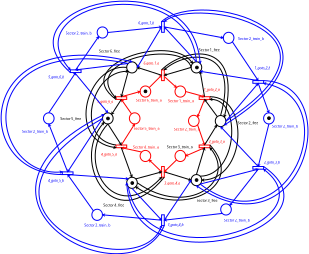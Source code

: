 <?xml version="1.0" encoding="UTF-8"?>
<dia:diagram xmlns:dia="http://www.lysator.liu.se/~alla/dia/">
  <dia:layer name="Background" visible="true" active="true">
    <dia:group>
      <dia:object type="Standard - Ellipse" version="0" id="O0">
        <dia:attribute name="obj_pos">
          <dia:point val="48.8,-143.4"/>
        </dia:attribute>
        <dia:attribute name="obj_bb">
          <dia:rectangle val="48.75,-143.45;52.8,-139.2"/>
        </dia:attribute>
        <dia:attribute name="elem_corner">
          <dia:point val="48.8,-143.4"/>
        </dia:attribute>
        <dia:attribute name="elem_width">
          <dia:real val="3.95"/>
        </dia:attribute>
        <dia:attribute name="elem_height">
          <dia:real val="4.15"/>
        </dia:attribute>
        <dia:attribute name="border_width">
          <dia:real val="0.1"/>
        </dia:attribute>
      </dia:object>
      <dia:object type="Standard - Ellipse" version="0" id="O1">
        <dia:attribute name="obj_pos">
          <dia:point val="53.8,-134.4"/>
        </dia:attribute>
        <dia:attribute name="obj_bb">
          <dia:rectangle val="53.75,-134.45;57.8,-130.2"/>
        </dia:attribute>
        <dia:attribute name="elem_corner">
          <dia:point val="53.8,-134.4"/>
        </dia:attribute>
        <dia:attribute name="elem_width">
          <dia:real val="3.95"/>
        </dia:attribute>
        <dia:attribute name="elem_height">
          <dia:real val="4.15"/>
        </dia:attribute>
        <dia:attribute name="border_color">
          <dia:color val="#ff0000"/>
        </dia:attribute>
      </dia:object>
      <dia:object type="Standard - Ellipse" version="0" id="O2">
        <dia:attribute name="obj_pos">
          <dia:point val="72.8,-143.4"/>
        </dia:attribute>
        <dia:attribute name="obj_bb">
          <dia:rectangle val="72.75,-143.45;76.8,-139.2"/>
        </dia:attribute>
        <dia:attribute name="elem_corner">
          <dia:point val="72.8,-143.4"/>
        </dia:attribute>
        <dia:attribute name="elem_width">
          <dia:real val="3.95"/>
        </dia:attribute>
        <dia:attribute name="elem_height">
          <dia:real val="4.15"/>
        </dia:attribute>
      </dia:object>
      <dia:object type="Standard - Ellipse" version="0" id="O3">
        <dia:attribute name="obj_pos">
          <dia:point val="49.8,-124.4"/>
        </dia:attribute>
        <dia:attribute name="obj_bb">
          <dia:rectangle val="49.75,-124.45;53.8,-120.2"/>
        </dia:attribute>
        <dia:attribute name="elem_corner">
          <dia:point val="49.8,-124.4"/>
        </dia:attribute>
        <dia:attribute name="elem_width">
          <dia:real val="3.95"/>
        </dia:attribute>
        <dia:attribute name="elem_height">
          <dia:real val="4.15"/>
        </dia:attribute>
        <dia:attribute name="border_color">
          <dia:color val="#ff0000"/>
        </dia:attribute>
      </dia:object>
      <dia:object type="Standard - Ellipse" version="0" id="O4">
        <dia:attribute name="obj_pos">
          <dia:point val="71.825,-123.475"/>
        </dia:attribute>
        <dia:attribute name="obj_bb">
          <dia:rectangle val="71.775,-123.525;75.825,-119.275"/>
        </dia:attribute>
        <dia:attribute name="elem_corner">
          <dia:point val="71.825,-123.475"/>
        </dia:attribute>
        <dia:attribute name="elem_width">
          <dia:real val="3.95"/>
        </dia:attribute>
        <dia:attribute name="elem_height">
          <dia:real val="4.15"/>
        </dia:attribute>
        <dia:attribute name="border_color">
          <dia:color val="#ff0000"/>
        </dia:attribute>
      </dia:object>
      <dia:object type="Standard - Ellipse" version="0" id="O5">
        <dia:attribute name="obj_pos">
          <dia:point val="66.8,-134.4"/>
        </dia:attribute>
        <dia:attribute name="obj_bb">
          <dia:rectangle val="66.75,-134.45;70.8,-130.2"/>
        </dia:attribute>
        <dia:attribute name="elem_corner">
          <dia:point val="66.8,-134.4"/>
        </dia:attribute>
        <dia:attribute name="elem_width">
          <dia:real val="3.95"/>
        </dia:attribute>
        <dia:attribute name="elem_height">
          <dia:real val="4.15"/>
        </dia:attribute>
        <dia:attribute name="border_color">
          <dia:color val="#ff0000"/>
        </dia:attribute>
      </dia:object>
      <dia:object type="Standard - Box" version="0" id="O6">
        <dia:attribute name="obj_pos">
          <dia:point val="61.8,-140.4"/>
        </dia:attribute>
        <dia:attribute name="obj_bb">
          <dia:rectangle val="61.75,-140.45;62.85,-136.35"/>
        </dia:attribute>
        <dia:attribute name="elem_corner">
          <dia:point val="61.8,-140.4"/>
        </dia:attribute>
        <dia:attribute name="elem_width">
          <dia:real val="1"/>
        </dia:attribute>
        <dia:attribute name="elem_height">
          <dia:real val="4"/>
        </dia:attribute>
        <dia:attribute name="border_color">
          <dia:color val="#ff0000"/>
        </dia:attribute>
        <dia:attribute name="show_background">
          <dia:boolean val="true"/>
        </dia:attribute>
      </dia:object>
      <dia:object type="Standard - Line" version="0" id="O7">
        <dia:attribute name="obj_pos">
          <dia:point val="57.172,-133.792"/>
        </dia:attribute>
        <dia:attribute name="obj_bb">
          <dia:rectangle val="57.101,-138.479;61.879,-133.722"/>
        </dia:attribute>
        <dia:attribute name="conn_endpoints">
          <dia:point val="57.172,-133.792"/>
          <dia:point val="61.8,-138.4"/>
        </dia:attribute>
        <dia:attribute name="numcp">
          <dia:int val="1"/>
        </dia:attribute>
        <dia:attribute name="line_color">
          <dia:color val="#ff0000"/>
        </dia:attribute>
        <dia:attribute name="end_arrow">
          <dia:enum val="22"/>
        </dia:attribute>
        <dia:attribute name="end_arrow_length">
          <dia:real val="0.5"/>
        </dia:attribute>
        <dia:attribute name="end_arrow_width">
          <dia:real val="0.5"/>
        </dia:attribute>
        <dia:connections>
          <dia:connection handle="0" to="O1" connection="2"/>
          <dia:connection handle="1" to="O6" connection="3"/>
        </dia:connections>
      </dia:object>
      <dia:object type="Standard - Line" version="0" id="O8">
        <dia:attribute name="obj_pos">
          <dia:point val="61.8,-138.4"/>
        </dia:attribute>
        <dia:attribute name="obj_bb">
          <dia:rectangle val="52.644,-141.481;61.863,-138.337"/>
        </dia:attribute>
        <dia:attribute name="conn_endpoints">
          <dia:point val="61.8,-138.4"/>
          <dia:point val="52.75,-141.325"/>
        </dia:attribute>
        <dia:attribute name="numcp">
          <dia:int val="1"/>
        </dia:attribute>
        <dia:attribute name="end_arrow">
          <dia:enum val="22"/>
        </dia:attribute>
        <dia:attribute name="end_arrow_length">
          <dia:real val="0.5"/>
        </dia:attribute>
        <dia:attribute name="end_arrow_width">
          <dia:real val="0.5"/>
        </dia:attribute>
        <dia:connections>
          <dia:connection handle="0" to="O6" connection="3"/>
          <dia:connection handle="1" to="O0" connection="4"/>
        </dia:connections>
      </dia:object>
      <dia:object type="Standard - Line" version="0" id="O9">
        <dia:attribute name="obj_pos">
          <dia:point val="62.848,-137.903"/>
        </dia:attribute>
        <dia:attribute name="obj_bb">
          <dia:rectangle val="62.777,-137.973;67.461,-133.717"/>
        </dia:attribute>
        <dia:attribute name="conn_endpoints">
          <dia:point val="62.848,-137.903"/>
          <dia:point val="67.379,-133.792"/>
        </dia:attribute>
        <dia:attribute name="numcp">
          <dia:int val="1"/>
        </dia:attribute>
        <dia:attribute name="line_color">
          <dia:color val="#ff0000"/>
        </dia:attribute>
        <dia:attribute name="end_arrow">
          <dia:enum val="22"/>
        </dia:attribute>
        <dia:attribute name="end_arrow_length">
          <dia:real val="0.5"/>
        </dia:attribute>
        <dia:attribute name="end_arrow_width">
          <dia:real val="0.5"/>
        </dia:attribute>
        <dia:connections>
          <dia:connection handle="0" to="O6" connection="8"/>
          <dia:connection handle="1" to="O5" connection="0"/>
        </dia:connections>
      </dia:object>
      <dia:object type="Standard - Line" version="0" id="O10">
        <dia:attribute name="obj_pos">
          <dia:point val="72.8,-141.325"/>
        </dia:attribute>
        <dia:attribute name="obj_bb">
          <dia:rectangle val="62.693,-141.387;72.862,-138.225"/>
        </dia:attribute>
        <dia:attribute name="conn_endpoints">
          <dia:point val="72.8,-141.325"/>
          <dia:point val="62.8,-138.4"/>
        </dia:attribute>
        <dia:attribute name="numcp">
          <dia:int val="1"/>
        </dia:attribute>
        <dia:attribute name="end_arrow">
          <dia:enum val="22"/>
        </dia:attribute>
        <dia:attribute name="end_arrow_length">
          <dia:real val="0.5"/>
        </dia:attribute>
        <dia:attribute name="end_arrow_width">
          <dia:real val="0.5"/>
        </dia:attribute>
        <dia:connections>
          <dia:connection handle="0" to="O2" connection="3"/>
          <dia:connection handle="1" to="O6" connection="4"/>
        </dia:connections>
      </dia:object>
      <dia:object type="Standard - Ellipse" version="0" id="O11">
        <dia:attribute name="obj_pos">
          <dia:point val="39.8,-124.4"/>
        </dia:attribute>
        <dia:attribute name="obj_bb">
          <dia:rectangle val="39.75,-124.45;43.8,-120.2"/>
        </dia:attribute>
        <dia:attribute name="elem_corner">
          <dia:point val="39.8,-124.4"/>
        </dia:attribute>
        <dia:attribute name="elem_width">
          <dia:real val="3.95"/>
        </dia:attribute>
        <dia:attribute name="elem_height">
          <dia:real val="4.15"/>
        </dia:attribute>
      </dia:object>
      <dia:object type="Standard - Ellipse" version="0" id="O12">
        <dia:attribute name="obj_pos">
          <dia:point val="81.8,-123.4"/>
        </dia:attribute>
        <dia:attribute name="obj_bb">
          <dia:rectangle val="81.75,-123.45;85.8,-119.2"/>
        </dia:attribute>
        <dia:attribute name="elem_corner">
          <dia:point val="81.8,-123.4"/>
        </dia:attribute>
        <dia:attribute name="elem_width">
          <dia:real val="3.95"/>
        </dia:attribute>
        <dia:attribute name="elem_height">
          <dia:real val="4.15"/>
        </dia:attribute>
      </dia:object>
      <dia:object type="Standard - Ellipse" version="0" id="O13">
        <dia:attribute name="obj_pos">
          <dia:point val="48.8,-100.4"/>
        </dia:attribute>
        <dia:attribute name="obj_bb">
          <dia:rectangle val="48.75,-100.45;52.8,-96.2"/>
        </dia:attribute>
        <dia:attribute name="elem_corner">
          <dia:point val="48.8,-100.4"/>
        </dia:attribute>
        <dia:attribute name="elem_width">
          <dia:real val="3.95"/>
        </dia:attribute>
        <dia:attribute name="elem_height">
          <dia:real val="4.15"/>
        </dia:attribute>
      </dia:object>
      <dia:object type="Standard - Ellipse" version="0" id="O14">
        <dia:attribute name="obj_pos">
          <dia:point val="53.8,-110.4"/>
        </dia:attribute>
        <dia:attribute name="obj_bb">
          <dia:rectangle val="53.75,-110.45;57.8,-106.2"/>
        </dia:attribute>
        <dia:attribute name="elem_corner">
          <dia:point val="53.8,-110.4"/>
        </dia:attribute>
        <dia:attribute name="elem_width">
          <dia:real val="3.95"/>
        </dia:attribute>
        <dia:attribute name="elem_height">
          <dia:real val="4.15"/>
        </dia:attribute>
        <dia:attribute name="border_color">
          <dia:color val="#ff0000"/>
        </dia:attribute>
      </dia:object>
      <dia:object type="Standard - Ellipse" version="0" id="O15">
        <dia:attribute name="obj_pos">
          <dia:point val="72.8,-101.4"/>
        </dia:attribute>
        <dia:attribute name="obj_bb">
          <dia:rectangle val="72.75,-101.45;76.8,-97.2"/>
        </dia:attribute>
        <dia:attribute name="elem_corner">
          <dia:point val="72.8,-101.4"/>
        </dia:attribute>
        <dia:attribute name="elem_width">
          <dia:real val="3.95"/>
        </dia:attribute>
        <dia:attribute name="elem_height">
          <dia:real val="4.15"/>
        </dia:attribute>
      </dia:object>
      <dia:object type="Standard - Ellipse" version="0" id="O16">
        <dia:attribute name="obj_pos">
          <dia:point val="66.8,-110.4"/>
        </dia:attribute>
        <dia:attribute name="obj_bb">
          <dia:rectangle val="66.75,-110.45;70.8,-106.2"/>
        </dia:attribute>
        <dia:attribute name="elem_corner">
          <dia:point val="66.8,-110.4"/>
        </dia:attribute>
        <dia:attribute name="elem_width">
          <dia:real val="3.95"/>
        </dia:attribute>
        <dia:attribute name="elem_height">
          <dia:real val="4.15"/>
        </dia:attribute>
        <dia:attribute name="border_color">
          <dia:color val="#ff0000"/>
        </dia:attribute>
      </dia:object>
      <dia:object type="Standard - Box" version="0" id="O17">
        <dia:attribute name="obj_pos">
          <dia:point val="61.8,-104.4"/>
        </dia:attribute>
        <dia:attribute name="obj_bb">
          <dia:rectangle val="61.75,-104.45;62.85,-100.35"/>
        </dia:attribute>
        <dia:attribute name="elem_corner">
          <dia:point val="61.8,-104.4"/>
        </dia:attribute>
        <dia:attribute name="elem_width">
          <dia:real val="1"/>
        </dia:attribute>
        <dia:attribute name="elem_height">
          <dia:real val="4"/>
        </dia:attribute>
        <dia:attribute name="border_color">
          <dia:color val="#ff0000"/>
        </dia:attribute>
        <dia:attribute name="show_background">
          <dia:boolean val="true"/>
        </dia:attribute>
      </dia:object>
      <dia:object type="Standard - BezierLine" version="0" id="O18">
        <dia:attribute name="obj_pos">
          <dia:point val="83.775,-123.4"/>
        </dia:attribute>
        <dia:attribute name="obj_bb">
          <dia:rectangle val="62.8,-145.186;85.445,-123.338"/>
        </dia:attribute>
        <dia:attribute name="bez_points">
          <dia:point val="83.775,-123.4"/>
          <dia:point val="91.263,-149.8"/>
          <dia:point val="70.8,-147.4"/>
          <dia:point val="62.8,-140.4"/>
        </dia:attribute>
        <dia:attribute name="corner_types">
          <dia:enum val="0"/>
          <dia:enum val="0"/>
        </dia:attribute>
        <dia:attribute name="end_arrow">
          <dia:enum val="22"/>
        </dia:attribute>
        <dia:attribute name="end_arrow_length">
          <dia:real val="0.5"/>
        </dia:attribute>
        <dia:attribute name="end_arrow_width">
          <dia:real val="0.5"/>
        </dia:attribute>
        <dia:connections>
          <dia:connection handle="0" to="O12" connection="1"/>
          <dia:connection handle="3" to="O6" connection="2"/>
        </dia:connections>
      </dia:object>
      <dia:object type="Standard - BezierLine" version="0" id="O19">
        <dia:attribute name="obj_pos">
          <dia:point val="85.171,-122.792"/>
        </dia:attribute>
        <dia:attribute name="obj_bb">
          <dia:rectangle val="61.729,-146.384;86.659,-122.792"/>
        </dia:attribute>
        <dia:attribute name="bez_points">
          <dia:point val="85.171,-122.792"/>
          <dia:point val="92.263,-152.8"/>
          <dia:point val="69.8,-148.4"/>
          <dia:point val="61.8,-140.4"/>
        </dia:attribute>
        <dia:attribute name="corner_types">
          <dia:enum val="0"/>
          <dia:enum val="0"/>
        </dia:attribute>
        <dia:attribute name="start_arrow">
          <dia:enum val="22"/>
        </dia:attribute>
        <dia:attribute name="start_arrow_length">
          <dia:real val="0.5"/>
        </dia:attribute>
        <dia:attribute name="start_arrow_width">
          <dia:real val="0.5"/>
        </dia:attribute>
        <dia:connections>
          <dia:connection handle="0" to="O12" connection="2"/>
          <dia:connection handle="3" to="O6" connection="0"/>
        </dia:connections>
      </dia:object>
      <dia:object type="Standard - Box" version="0" id="O20">
        <dia:attribute name="obj_pos">
          <dia:point val="44.8,-130.4"/>
        </dia:attribute>
        <dia:attribute name="obj_bb">
          <dia:rectangle val="44.75,-130.45;48.85,-129.35"/>
        </dia:attribute>
        <dia:attribute name="elem_corner">
          <dia:point val="44.8,-130.4"/>
        </dia:attribute>
        <dia:attribute name="elem_width">
          <dia:real val="4"/>
        </dia:attribute>
        <dia:attribute name="elem_height">
          <dia:real val="1"/>
        </dia:attribute>
        <dia:attribute name="border_color">
          <dia:color val="#ff0000"/>
        </dia:attribute>
        <dia:attribute name="show_background">
          <dia:boolean val="true"/>
        </dia:attribute>
      </dia:object>
      <dia:object type="Standard - Box" version="0" id="O21">
        <dia:attribute name="obj_pos">
          <dia:point val="44.8,-112.4"/>
        </dia:attribute>
        <dia:attribute name="obj_bb">
          <dia:rectangle val="44.75,-112.45;48.85,-111.35"/>
        </dia:attribute>
        <dia:attribute name="elem_corner">
          <dia:point val="44.8,-112.4"/>
        </dia:attribute>
        <dia:attribute name="elem_width">
          <dia:real val="4"/>
        </dia:attribute>
        <dia:attribute name="elem_height">
          <dia:real val="1"/>
        </dia:attribute>
        <dia:attribute name="border_color">
          <dia:color val="#ff0000"/>
        </dia:attribute>
        <dia:attribute name="show_background">
          <dia:boolean val="true"/>
        </dia:attribute>
      </dia:object>
      <dia:object type="Standard - Box" version="0" id="O22">
        <dia:attribute name="obj_pos">
          <dia:point val="75.8,-130.4"/>
        </dia:attribute>
        <dia:attribute name="obj_bb">
          <dia:rectangle val="75.75,-130.45;79.85,-129.35"/>
        </dia:attribute>
        <dia:attribute name="elem_corner">
          <dia:point val="75.8,-130.4"/>
        </dia:attribute>
        <dia:attribute name="elem_width">
          <dia:real val="4"/>
        </dia:attribute>
        <dia:attribute name="elem_height">
          <dia:real val="1"/>
        </dia:attribute>
        <dia:attribute name="border_color">
          <dia:color val="#ff0000"/>
        </dia:attribute>
        <dia:attribute name="show_background">
          <dia:boolean val="true"/>
        </dia:attribute>
      </dia:object>
      <dia:object type="Standard - Box" version="0" id="O23">
        <dia:attribute name="obj_pos">
          <dia:point val="75.8,-112.4"/>
        </dia:attribute>
        <dia:attribute name="obj_bb">
          <dia:rectangle val="75.75,-112.45;79.85,-111.35"/>
        </dia:attribute>
        <dia:attribute name="elem_corner">
          <dia:point val="75.8,-112.4"/>
        </dia:attribute>
        <dia:attribute name="elem_width">
          <dia:real val="4"/>
        </dia:attribute>
        <dia:attribute name="elem_height">
          <dia:real val="1"/>
        </dia:attribute>
        <dia:attribute name="border_color">
          <dia:color val="#ff0000"/>
        </dia:attribute>
        <dia:attribute name="show_background">
          <dia:boolean val="true"/>
        </dia:attribute>
      </dia:object>
      <dia:object type="Standard - Line" version="0" id="O24">
        <dia:attribute name="obj_pos">
          <dia:point val="70.75,-132.325"/>
        </dia:attribute>
        <dia:attribute name="obj_bb">
          <dia:rectangle val="70.689,-132.386;77.908,-130.212"/>
        </dia:attribute>
        <dia:attribute name="conn_endpoints">
          <dia:point val="70.75,-132.325"/>
          <dia:point val="77.8,-130.4"/>
        </dia:attribute>
        <dia:attribute name="numcp">
          <dia:int val="1"/>
        </dia:attribute>
        <dia:attribute name="line_color">
          <dia:color val="#ff0000"/>
        </dia:attribute>
        <dia:attribute name="end_arrow">
          <dia:enum val="22"/>
        </dia:attribute>
        <dia:attribute name="end_arrow_length">
          <dia:real val="0.5"/>
        </dia:attribute>
        <dia:attribute name="end_arrow_width">
          <dia:real val="0.5"/>
        </dia:attribute>
        <dia:connections>
          <dia:connection handle="0" to="O5" connection="4"/>
          <dia:connection handle="1" to="O22" connection="1"/>
        </dia:connections>
      </dia:object>
      <dia:object type="Standard - Line" version="0" id="O25">
        <dia:attribute name="obj_pos">
          <dia:point val="77.8,-130.4"/>
        </dia:attribute>
        <dia:attribute name="obj_bb">
          <dia:rectangle val="75.919,-139.968;77.858,-130.342"/>
        </dia:attribute>
        <dia:attribute name="conn_endpoints">
          <dia:point val="77.8,-130.4"/>
          <dia:point val="76.171,-139.858"/>
        </dia:attribute>
        <dia:attribute name="numcp">
          <dia:int val="1"/>
        </dia:attribute>
        <dia:attribute name="end_arrow">
          <dia:enum val="22"/>
        </dia:attribute>
        <dia:attribute name="end_arrow_length">
          <dia:real val="0.5"/>
        </dia:attribute>
        <dia:attribute name="end_arrow_width">
          <dia:real val="0.5"/>
        </dia:attribute>
        <dia:connections>
          <dia:connection handle="0" to="O22" connection="1"/>
          <dia:connection handle="1" to="O2" connection="7"/>
        </dia:connections>
      </dia:object>
      <dia:object type="Standard - Line" version="0" id="O26">
        <dia:attribute name="obj_pos">
          <dia:point val="77.8,-129.4"/>
        </dia:attribute>
        <dia:attribute name="obj_bb">
          <dia:rectangle val="75.079,-129.465;77.865,-122.763"/>
        </dia:attribute>
        <dia:attribute name="conn_endpoints">
          <dia:point val="77.8,-129.4"/>
          <dia:point val="75.197,-122.867"/>
        </dia:attribute>
        <dia:attribute name="numcp">
          <dia:int val="1"/>
        </dia:attribute>
        <dia:attribute name="line_color">
          <dia:color val="#ff0000"/>
        </dia:attribute>
        <dia:attribute name="end_arrow">
          <dia:enum val="22"/>
        </dia:attribute>
        <dia:attribute name="end_arrow_length">
          <dia:real val="0.5"/>
        </dia:attribute>
        <dia:attribute name="end_arrow_width">
          <dia:real val="0.5"/>
        </dia:attribute>
        <dia:connections>
          <dia:connection handle="0" to="O22" connection="6"/>
          <dia:connection handle="1" to="O4" connection="2"/>
        </dia:connections>
      </dia:object>
      <dia:object type="Standard - Line" version="0" id="O27">
        <dia:attribute name="obj_pos">
          <dia:point val="82.533,-123.003"/>
        </dia:attribute>
        <dia:attribute name="obj_bb">
          <dia:rectangle val="77.73,-129.49;82.603,-122.933"/>
        </dia:attribute>
        <dia:attribute name="conn_endpoints">
          <dia:point val="82.533,-123.003"/>
          <dia:point val="77.8,-129.4"/>
        </dia:attribute>
        <dia:attribute name="numcp">
          <dia:int val="1"/>
        </dia:attribute>
        <dia:attribute name="end_arrow">
          <dia:enum val="22"/>
        </dia:attribute>
        <dia:attribute name="end_arrow_length">
          <dia:real val="0.5"/>
        </dia:attribute>
        <dia:attribute name="end_arrow_width">
          <dia:real val="0.5"/>
        </dia:attribute>
        <dia:connections>
          <dia:connection handle="0" to="O12" connection="8"/>
          <dia:connection handle="1" to="O22" connection="6"/>
        </dia:connections>
      </dia:object>
      <dia:object type="Standard - Line" version="0" id="O28">
        <dia:attribute name="obj_pos">
          <dia:point val="75.197,-119.933"/>
        </dia:attribute>
        <dia:attribute name="obj_bb">
          <dia:rectangle val="75.133,-119.996;77.944,-112.294"/>
        </dia:attribute>
        <dia:attribute name="conn_endpoints">
          <dia:point val="75.197,-119.933"/>
          <dia:point val="77.8,-112.4"/>
        </dia:attribute>
        <dia:attribute name="numcp">
          <dia:int val="1"/>
        </dia:attribute>
        <dia:attribute name="line_color">
          <dia:color val="#ff0000"/>
        </dia:attribute>
        <dia:attribute name="end_arrow">
          <dia:enum val="22"/>
        </dia:attribute>
        <dia:attribute name="end_arrow_length">
          <dia:real val="0.5"/>
        </dia:attribute>
        <dia:attribute name="end_arrow_width">
          <dia:real val="0.5"/>
        </dia:attribute>
        <dia:connections>
          <dia:connection handle="0" to="O4" connection="7"/>
          <dia:connection handle="1" to="O23" connection="1"/>
        </dia:connections>
      </dia:object>
      <dia:object type="Standard - Line" version="0" id="O29">
        <dia:attribute name="obj_pos">
          <dia:point val="77.8,-112.4"/>
        </dia:attribute>
        <dia:attribute name="obj_bb">
          <dia:rectangle val="77.731,-119.953;82.447,-112.331"/>
        </dia:attribute>
        <dia:attribute name="conn_endpoints">
          <dia:point val="77.8,-112.4"/>
          <dia:point val="82.379,-119.858"/>
        </dia:attribute>
        <dia:attribute name="numcp">
          <dia:int val="1"/>
        </dia:attribute>
        <dia:attribute name="end_arrow">
          <dia:enum val="22"/>
        </dia:attribute>
        <dia:attribute name="end_arrow_length">
          <dia:real val="0.5"/>
        </dia:attribute>
        <dia:attribute name="end_arrow_width">
          <dia:real val="0.5"/>
        </dia:attribute>
        <dia:connections>
          <dia:connection handle="0" to="O23" connection="1"/>
          <dia:connection handle="1" to="O12" connection="5"/>
        </dia:connections>
      </dia:object>
      <dia:object type="Standard - Line" version="0" id="O30">
        <dia:attribute name="obj_pos">
          <dia:point val="77.8,-111.4"/>
        </dia:attribute>
        <dia:attribute name="obj_bb">
          <dia:rectangle val="70.647,-111.466;77.866,-108.225"/>
        </dia:attribute>
        <dia:attribute name="conn_endpoints">
          <dia:point val="77.8,-111.4"/>
          <dia:point val="70.75,-108.325"/>
        </dia:attribute>
        <dia:attribute name="numcp">
          <dia:int val="1"/>
        </dia:attribute>
        <dia:attribute name="line_color">
          <dia:color val="#ff0000"/>
        </dia:attribute>
        <dia:attribute name="end_arrow">
          <dia:enum val="22"/>
        </dia:attribute>
        <dia:attribute name="end_arrow_length">
          <dia:real val="0.5"/>
        </dia:attribute>
        <dia:attribute name="end_arrow_width">
          <dia:real val="0.5"/>
        </dia:attribute>
        <dia:connections>
          <dia:connection handle="0" to="O23" connection="6"/>
          <dia:connection handle="1" to="O16" connection="4"/>
        </dia:connections>
      </dia:object>
      <dia:object type="Standard - Line" version="0" id="O31">
        <dia:attribute name="obj_pos">
          <dia:point val="74.775,-101.4"/>
        </dia:attribute>
        <dia:attribute name="obj_bb">
          <dia:rectangle val="74.713,-111.507;77.969,-101.338"/>
        </dia:attribute>
        <dia:attribute name="conn_endpoints">
          <dia:point val="74.775,-101.4"/>
          <dia:point val="77.8,-111.4"/>
        </dia:attribute>
        <dia:attribute name="numcp">
          <dia:int val="1"/>
        </dia:attribute>
        <dia:attribute name="end_arrow">
          <dia:enum val="22"/>
        </dia:attribute>
        <dia:attribute name="end_arrow_length">
          <dia:real val="0.5"/>
        </dia:attribute>
        <dia:attribute name="end_arrow_width">
          <dia:real val="0.5"/>
        </dia:attribute>
        <dia:connections>
          <dia:connection handle="0" to="O15" connection="1"/>
          <dia:connection handle="1" to="O23" connection="6"/>
        </dia:connections>
      </dia:object>
      <dia:object type="Standard - Line" version="0" id="O32">
        <dia:attribute name="obj_pos">
          <dia:point val="62.8,-102.4"/>
        </dia:attribute>
        <dia:attribute name="obj_bb">
          <dia:rectangle val="62.737,-102.462;72.907,-99.159"/>
        </dia:attribute>
        <dia:attribute name="conn_endpoints">
          <dia:point val="62.8,-102.4"/>
          <dia:point val="72.8,-99.325"/>
        </dia:attribute>
        <dia:attribute name="numcp">
          <dia:int val="1"/>
        </dia:attribute>
        <dia:attribute name="end_arrow">
          <dia:enum val="22"/>
        </dia:attribute>
        <dia:attribute name="end_arrow_length">
          <dia:real val="0.5"/>
        </dia:attribute>
        <dia:attribute name="end_arrow_width">
          <dia:real val="0.5"/>
        </dia:attribute>
        <dia:connections>
          <dia:connection handle="0" to="O17" connection="4"/>
          <dia:connection handle="1" to="O15" connection="3"/>
        </dia:connections>
      </dia:object>
      <dia:object type="Standard - Line" version="0" id="O33">
        <dia:attribute name="obj_pos">
          <dia:point val="67.379,-106.858"/>
        </dia:attribute>
        <dia:attribute name="obj_bb">
          <dia:rectangle val="62.72,-106.928;67.449,-102.322"/>
        </dia:attribute>
        <dia:attribute name="conn_endpoints">
          <dia:point val="67.379,-106.858"/>
          <dia:point val="62.8,-102.4"/>
        </dia:attribute>
        <dia:attribute name="numcp">
          <dia:int val="1"/>
        </dia:attribute>
        <dia:attribute name="line_color">
          <dia:color val="#ff0000"/>
        </dia:attribute>
        <dia:attribute name="end_arrow">
          <dia:enum val="22"/>
        </dia:attribute>
        <dia:attribute name="end_arrow_length">
          <dia:real val="0.5"/>
        </dia:attribute>
        <dia:attribute name="end_arrow_width">
          <dia:real val="0.5"/>
        </dia:attribute>
        <dia:connections>
          <dia:connection handle="0" to="O16" connection="5"/>
          <dia:connection handle="1" to="O17" connection="4"/>
        </dia:connections>
      </dia:object>
      <dia:object type="Standard - Line" version="0" id="O34">
        <dia:attribute name="obj_pos">
          <dia:point val="61.8,-102.4"/>
        </dia:attribute>
        <dia:attribute name="obj_bb">
          <dia:rectangle val="57.091,-106.935;61.871,-102.329"/>
        </dia:attribute>
        <dia:attribute name="conn_endpoints">
          <dia:point val="61.8,-102.4"/>
          <dia:point val="57.172,-106.858"/>
        </dia:attribute>
        <dia:attribute name="numcp">
          <dia:int val="1"/>
        </dia:attribute>
        <dia:attribute name="line_color">
          <dia:color val="#ff0000"/>
        </dia:attribute>
        <dia:attribute name="end_arrow">
          <dia:enum val="22"/>
        </dia:attribute>
        <dia:attribute name="end_arrow_length">
          <dia:real val="0.5"/>
        </dia:attribute>
        <dia:attribute name="end_arrow_width">
          <dia:real val="0.5"/>
        </dia:attribute>
        <dia:connections>
          <dia:connection handle="0" to="O17" connection="3"/>
          <dia:connection handle="1" to="O14" connection="7"/>
        </dia:connections>
      </dia:object>
      <dia:object type="Standard - Line" version="0" id="O35">
        <dia:attribute name="obj_pos">
          <dia:point val="52.172,-99.792"/>
        </dia:attribute>
        <dia:attribute name="obj_bb">
          <dia:rectangle val="52.11,-102.589;61.908,-99.731"/>
        </dia:attribute>
        <dia:attribute name="conn_endpoints">
          <dia:point val="52.172,-99.792"/>
          <dia:point val="61.8,-102.4"/>
        </dia:attribute>
        <dia:attribute name="numcp">
          <dia:int val="1"/>
        </dia:attribute>
        <dia:attribute name="end_arrow">
          <dia:enum val="22"/>
        </dia:attribute>
        <dia:attribute name="end_arrow_length">
          <dia:real val="0.5"/>
        </dia:attribute>
        <dia:attribute name="end_arrow_width">
          <dia:real val="0.5"/>
        </dia:attribute>
        <dia:connections>
          <dia:connection handle="0" to="O13" connection="2"/>
          <dia:connection handle="1" to="O17" connection="3"/>
        </dia:connections>
      </dia:object>
      <dia:object type="Standard - Line" version="0" id="O36">
        <dia:attribute name="obj_pos">
          <dia:point val="54.379,-109.792"/>
        </dia:attribute>
        <dia:attribute name="obj_bb">
          <dia:rectangle val="46.691,-111.627;54.438,-109.733"/>
        </dia:attribute>
        <dia:attribute name="conn_endpoints">
          <dia:point val="54.379,-109.792"/>
          <dia:point val="46.8,-111.4"/>
        </dia:attribute>
        <dia:attribute name="numcp">
          <dia:int val="1"/>
        </dia:attribute>
        <dia:attribute name="line_color">
          <dia:color val="#ff0000"/>
        </dia:attribute>
        <dia:attribute name="end_arrow">
          <dia:enum val="22"/>
        </dia:attribute>
        <dia:attribute name="end_arrow_length">
          <dia:real val="0.5"/>
        </dia:attribute>
        <dia:attribute name="end_arrow_width">
          <dia:real val="0.5"/>
        </dia:attribute>
        <dia:connections>
          <dia:connection handle="0" to="O14" connection="0"/>
          <dia:connection handle="1" to="O21" connection="6"/>
        </dia:connections>
      </dia:object>
      <dia:object type="Standard - Line" version="0" id="O37">
        <dia:attribute name="obj_pos">
          <dia:point val="46.8,-111.4"/>
        </dia:attribute>
        <dia:attribute name="obj_bb">
          <dia:rectangle val="46.736,-111.464;50.911,-100.295"/>
        </dia:attribute>
        <dia:attribute name="conn_endpoints">
          <dia:point val="46.8,-111.4"/>
          <dia:point val="50.775,-100.4"/>
        </dia:attribute>
        <dia:attribute name="numcp">
          <dia:int val="1"/>
        </dia:attribute>
        <dia:attribute name="end_arrow">
          <dia:enum val="22"/>
        </dia:attribute>
        <dia:attribute name="end_arrow_length">
          <dia:real val="0.5"/>
        </dia:attribute>
        <dia:attribute name="end_arrow_width">
          <dia:real val="0.5"/>
        </dia:attribute>
        <dia:connections>
          <dia:connection handle="0" to="O21" connection="6"/>
          <dia:connection handle="1" to="O13" connection="1"/>
        </dia:connections>
      </dia:object>
      <dia:object type="Standard - Line" version="0" id="O38">
        <dia:attribute name="obj_pos">
          <dia:point val="46.8,-112.4"/>
        </dia:attribute>
        <dia:attribute name="obj_bb">
          <dia:rectangle val="46.731,-120.344;51.844,-112.331"/>
        </dia:attribute>
        <dia:attribute name="conn_endpoints">
          <dia:point val="46.8,-112.4"/>
          <dia:point val="51.775,-120.25"/>
        </dia:attribute>
        <dia:attribute name="numcp">
          <dia:int val="1"/>
        </dia:attribute>
        <dia:attribute name="line_color">
          <dia:color val="#ff0000"/>
        </dia:attribute>
        <dia:attribute name="end_arrow">
          <dia:enum val="22"/>
        </dia:attribute>
        <dia:attribute name="end_arrow_length">
          <dia:real val="0.5"/>
        </dia:attribute>
        <dia:attribute name="end_arrow_width">
          <dia:real val="0.5"/>
        </dia:attribute>
        <dia:connections>
          <dia:connection handle="0" to="O21" connection="1"/>
          <dia:connection handle="1" to="O3" connection="6"/>
        </dia:connections>
      </dia:object>
      <dia:object type="Standard - Line" version="0" id="O39">
        <dia:attribute name="obj_pos">
          <dia:point val="50.574,-124.033"/>
        </dia:attribute>
        <dia:attribute name="obj_bb">
          <dia:rectangle val="46.73,-129.491;50.643,-123.964"/>
        </dia:attribute>
        <dia:attribute name="conn_endpoints">
          <dia:point val="50.574,-124.033"/>
          <dia:point val="46.8,-129.4"/>
        </dia:attribute>
        <dia:attribute name="numcp">
          <dia:int val="1"/>
        </dia:attribute>
        <dia:attribute name="line_color">
          <dia:color val="#ff0000"/>
        </dia:attribute>
        <dia:attribute name="end_arrow">
          <dia:enum val="22"/>
        </dia:attribute>
        <dia:attribute name="end_arrow_length">
          <dia:real val="0.5"/>
        </dia:attribute>
        <dia:attribute name="end_arrow_width">
          <dia:real val="0.5"/>
        </dia:attribute>
        <dia:connections>
          <dia:connection handle="0" to="O3" connection="8"/>
          <dia:connection handle="1" to="O20" connection="6"/>
        </dia:connections>
      </dia:object>
      <dia:object type="Standard - Line" version="0" id="O40">
        <dia:attribute name="obj_pos">
          <dia:point val="43.172,-123.792"/>
        </dia:attribute>
        <dia:attribute name="obj_bb">
          <dia:rectangle val="43.102,-129.469;46.869,-123.723"/>
        </dia:attribute>
        <dia:attribute name="conn_endpoints">
          <dia:point val="43.172,-123.792"/>
          <dia:point val="46.8,-129.4"/>
        </dia:attribute>
        <dia:attribute name="numcp">
          <dia:int val="1"/>
        </dia:attribute>
        <dia:attribute name="start_arrow">
          <dia:enum val="22"/>
        </dia:attribute>
        <dia:attribute name="start_arrow_length">
          <dia:real val="0.5"/>
        </dia:attribute>
        <dia:attribute name="start_arrow_width">
          <dia:real val="0.5"/>
        </dia:attribute>
        <dia:connections>
          <dia:connection handle="0" to="O11" connection="2"/>
          <dia:connection handle="1" to="O20" connection="6"/>
        </dia:connections>
      </dia:object>
      <dia:object type="Standard - Line" version="0" id="O41">
        <dia:attribute name="obj_pos">
          <dia:point val="41.775,-120.25"/>
        </dia:attribute>
        <dia:attribute name="obj_bb">
          <dia:rectangle val="41.706,-120.319;46.869,-112.306"/>
        </dia:attribute>
        <dia:attribute name="conn_endpoints">
          <dia:point val="41.775,-120.25"/>
          <dia:point val="46.8,-112.4"/>
        </dia:attribute>
        <dia:attribute name="numcp">
          <dia:int val="1"/>
        </dia:attribute>
        <dia:attribute name="end_arrow">
          <dia:enum val="22"/>
        </dia:attribute>
        <dia:attribute name="end_arrow_length">
          <dia:real val="0.5"/>
        </dia:attribute>
        <dia:attribute name="end_arrow_width">
          <dia:real val="0.5"/>
        </dia:attribute>
        <dia:connections>
          <dia:connection handle="0" to="O11" connection="6"/>
          <dia:connection handle="1" to="O21" connection="1"/>
        </dia:connections>
      </dia:object>
      <dia:object type="Standard - Line" version="0" id="O42">
        <dia:attribute name="obj_pos">
          <dia:point val="46.8,-130.4"/>
        </dia:attribute>
        <dia:attribute name="obj_bb">
          <dia:rectangle val="46.739,-132.512;53.908,-130.339"/>
        </dia:attribute>
        <dia:attribute name="conn_endpoints">
          <dia:point val="46.8,-130.4"/>
          <dia:point val="53.8,-132.325"/>
        </dia:attribute>
        <dia:attribute name="numcp">
          <dia:int val="1"/>
        </dia:attribute>
        <dia:attribute name="line_color">
          <dia:color val="#ff0000"/>
        </dia:attribute>
        <dia:attribute name="end_arrow">
          <dia:enum val="22"/>
        </dia:attribute>
        <dia:attribute name="end_arrow_length">
          <dia:real val="0.5"/>
        </dia:attribute>
        <dia:attribute name="end_arrow_width">
          <dia:real val="0.5"/>
        </dia:attribute>
        <dia:connections>
          <dia:connection handle="0" to="O20" connection="1"/>
          <dia:connection handle="1" to="O1" connection="3"/>
        </dia:connections>
      </dia:object>
      <dia:object type="Standard - Line" version="0" id="O43">
        <dia:attribute name="obj_pos">
          <dia:point val="49.379,-139.858"/>
        </dia:attribute>
        <dia:attribute name="obj_bb">
          <dia:rectangle val="46.612,-139.919;49.44,-130.292"/>
        </dia:attribute>
        <dia:attribute name="conn_endpoints">
          <dia:point val="49.379,-139.858"/>
          <dia:point val="46.8,-130.4"/>
        </dia:attribute>
        <dia:attribute name="numcp">
          <dia:int val="1"/>
        </dia:attribute>
        <dia:attribute name="end_arrow">
          <dia:enum val="22"/>
        </dia:attribute>
        <dia:attribute name="end_arrow_length">
          <dia:real val="0.5"/>
        </dia:attribute>
        <dia:attribute name="end_arrow_width">
          <dia:real val="0.5"/>
        </dia:attribute>
        <dia:connections>
          <dia:connection handle="0" to="O0" connection="5"/>
          <dia:connection handle="1" to="O20" connection="1"/>
        </dia:connections>
      </dia:object>
      <dia:object type="Standard - BezierLine" version="0" id="O44">
        <dia:attribute name="obj_pos">
          <dia:point val="76.171,-100.792"/>
        </dia:attribute>
        <dia:attribute name="obj_bb">
          <dia:rectangle val="76.121,-129.762;87.984,-100.742"/>
        </dia:attribute>
        <dia:attribute name="bez_points">
          <dia:point val="76.171,-100.792"/>
          <dia:point val="90.222,-100.867"/>
          <dia:point val="91.8,-129.4"/>
          <dia:point val="79.8,-129.4"/>
        </dia:attribute>
        <dia:attribute name="corner_types">
          <dia:enum val="0"/>
          <dia:enum val="0"/>
        </dia:attribute>
        <dia:attribute name="end_arrow">
          <dia:enum val="22"/>
        </dia:attribute>
        <dia:attribute name="end_arrow_length">
          <dia:real val="0.5"/>
        </dia:attribute>
        <dia:attribute name="end_arrow_width">
          <dia:real val="0.5"/>
        </dia:attribute>
        <dia:connections>
          <dia:connection handle="0" to="O15" connection="2"/>
          <dia:connection handle="3" to="O22" connection="7"/>
        </dia:connections>
      </dia:object>
      <dia:object type="Standard - BezierLine" version="0" id="O45">
        <dia:attribute name="obj_pos">
          <dia:point val="79.8,-130.4"/>
        </dia:attribute>
        <dia:attribute name="obj_bb">
          <dia:rectangle val="76.75,-130.45;90.294,-98.987"/>
        </dia:attribute>
        <dia:attribute name="bez_points">
          <dia:point val="79.8,-130.4"/>
          <dia:point val="94.8,-130.4"/>
          <dia:point val="93.379,-99.867"/>
          <dia:point val="76.75,-99.325"/>
        </dia:attribute>
        <dia:attribute name="corner_types">
          <dia:enum val="0"/>
          <dia:enum val="0"/>
        </dia:attribute>
        <dia:attribute name="end_arrow">
          <dia:enum val="22"/>
        </dia:attribute>
        <dia:attribute name="end_arrow_length">
          <dia:real val="0.5"/>
        </dia:attribute>
        <dia:attribute name="end_arrow_width">
          <dia:real val="0.5"/>
        </dia:attribute>
        <dia:connections>
          <dia:connection handle="0" to="O22" connection="2"/>
          <dia:connection handle="3" to="O15" connection="4"/>
        </dia:connections>
      </dia:object>
      <dia:object type="Standard - BezierLine" version="0" id="O46">
        <dia:attribute name="obj_pos">
          <dia:point val="52.75,-98.325"/>
        </dia:attribute>
        <dia:attribute name="obj_bb">
          <dia:rectangle val="52.68,-111.4;82.942,-92.89"/>
        </dia:attribute>
        <dia:attribute name="bez_points">
          <dia:point val="52.75,-98.325"/>
          <dia:point val="71.638,-85.075"/>
          <dia:point val="90.037,-98.975"/>
          <dia:point val="79.8,-111.4"/>
        </dia:attribute>
        <dia:attribute name="corner_types">
          <dia:enum val="0"/>
          <dia:enum val="0"/>
        </dia:attribute>
        <dia:attribute name="end_arrow">
          <dia:enum val="22"/>
        </dia:attribute>
        <dia:attribute name="end_arrow_length">
          <dia:real val="0.5"/>
        </dia:attribute>
        <dia:attribute name="end_arrow_width">
          <dia:real val="0.5"/>
        </dia:attribute>
        <dia:connections>
          <dia:connection handle="0" to="O13" connection="4"/>
          <dia:connection handle="3" to="O23" connection="7"/>
        </dia:connections>
      </dia:object>
      <dia:object type="Standard - BezierLine" version="0" id="O47">
        <dia:attribute name="obj_pos">
          <dia:point val="52.172,-96.858"/>
        </dia:attribute>
        <dia:attribute name="obj_bb">
          <dia:rectangle val="52.172,-112.471;84.082,-91.833"/>
        </dia:attribute>
        <dia:attribute name="bez_points">
          <dia:point val="52.172,-96.858"/>
          <dia:point val="70.037,-84.675"/>
          <dia:point val="93.8,-97.4"/>
          <dia:point val="79.8,-112.4"/>
        </dia:attribute>
        <dia:attribute name="corner_types">
          <dia:enum val="0"/>
          <dia:enum val="0"/>
        </dia:attribute>
        <dia:attribute name="start_arrow">
          <dia:enum val="22"/>
        </dia:attribute>
        <dia:attribute name="start_arrow_length">
          <dia:real val="0.5"/>
        </dia:attribute>
        <dia:attribute name="start_arrow_width">
          <dia:real val="0.5"/>
        </dia:attribute>
        <dia:connections>
          <dia:connection handle="0" to="O13" connection="7"/>
          <dia:connection handle="3" to="O23" connection="2"/>
        </dia:connections>
      </dia:object>
      <dia:object type="Standard - Ellipse" version="0" id="O48">
        <dia:attribute name="obj_pos">
          <dia:point val="55.3,-132.9"/>
        </dia:attribute>
        <dia:attribute name="obj_bb">
          <dia:rectangle val="55.25,-132.95;56.35,-131.85"/>
        </dia:attribute>
        <dia:attribute name="elem_corner">
          <dia:point val="55.3,-132.9"/>
        </dia:attribute>
        <dia:attribute name="elem_width">
          <dia:real val="1"/>
        </dia:attribute>
        <dia:attribute name="elem_height">
          <dia:real val="1"/>
        </dia:attribute>
        <dia:attribute name="border_width">
          <dia:real val="0.1"/>
        </dia:attribute>
        <dia:attribute name="inner_color">
          <dia:color val="#000000"/>
        </dia:attribute>
      </dia:object>
      <dia:object type="Standard - BezierLine" version="0" id="O49">
        <dia:attribute name="obj_pos">
          <dia:point val="41.775,-120.25"/>
        </dia:attribute>
        <dia:attribute name="obj_bb">
          <dia:rectangle val="37.014,-120.321;61.8,-93.391"/>
        </dia:attribute>
        <dia:attribute name="bez_points">
          <dia:point val="41.775,-120.25"/>
          <dia:point val="29.225,-106.775"/>
          <dia:point val="43.8,-81.4"/>
          <dia:point val="61.8,-100.4"/>
        </dia:attribute>
        <dia:attribute name="corner_types">
          <dia:enum val="0"/>
          <dia:enum val="0"/>
        </dia:attribute>
        <dia:attribute name="end_arrow">
          <dia:enum val="22"/>
        </dia:attribute>
        <dia:attribute name="end_arrow_length">
          <dia:real val="0.5"/>
        </dia:attribute>
        <dia:attribute name="end_arrow_width">
          <dia:real val="0.5"/>
        </dia:attribute>
        <dia:connections>
          <dia:connection handle="0" to="O11" connection="6"/>
          <dia:connection handle="3" to="O17" connection="5"/>
        </dia:connections>
      </dia:object>
      <dia:object type="Standard - BezierLine" version="0" id="O50">
        <dia:attribute name="obj_pos">
          <dia:point val="62.8,-100.4"/>
        </dia:attribute>
        <dia:attribute name="obj_bb">
          <dia:rectangle val="35.622,-120.858;62.87,-91.731"/>
        </dia:attribute>
        <dia:attribute name="bez_points">
          <dia:point val="62.8,-100.4"/>
          <dia:point val="43.8,-77.4"/>
          <dia:point val="27.575,-106.125"/>
          <dia:point val="40.379,-120.858"/>
        </dia:attribute>
        <dia:attribute name="corner_types">
          <dia:enum val="0"/>
          <dia:enum val="0"/>
        </dia:attribute>
        <dia:attribute name="end_arrow">
          <dia:enum val="22"/>
        </dia:attribute>
        <dia:attribute name="end_arrow_length">
          <dia:real val="0.5"/>
        </dia:attribute>
        <dia:attribute name="end_arrow_width">
          <dia:real val="0.5"/>
        </dia:attribute>
        <dia:connections>
          <dia:connection handle="0" to="O17" connection="7"/>
          <dia:connection handle="3" to="O11" connection="5"/>
        </dia:connections>
      </dia:object>
      <dia:object type="Standard - BezierLine" version="0" id="O51">
        <dia:attribute name="obj_pos">
          <dia:point val="48.8,-141.325"/>
        </dia:attribute>
        <dia:attribute name="obj_bb">
          <dia:rectangle val="33.592,-141.44;48.855,-111.147"/>
        </dia:attribute>
        <dia:attribute name="bez_points">
          <dia:point val="48.8,-141.325"/>
          <dia:point val="34.209,-142.933"/>
          <dia:point val="25.688,-114.2"/>
          <dia:point val="44.8,-111.4"/>
        </dia:attribute>
        <dia:attribute name="corner_types">
          <dia:enum val="0"/>
          <dia:enum val="0"/>
        </dia:attribute>
        <dia:attribute name="end_arrow">
          <dia:enum val="22"/>
        </dia:attribute>
        <dia:attribute name="end_arrow_length">
          <dia:real val="0.5"/>
        </dia:attribute>
        <dia:attribute name="end_arrow_width">
          <dia:real val="0.5"/>
        </dia:attribute>
        <dia:connections>
          <dia:connection handle="0" to="O0" connection="3"/>
          <dia:connection handle="3" to="O21" connection="5"/>
        </dia:connections>
      </dia:object>
      <dia:object type="Standard - BezierLine" version="0" id="O52">
        <dia:attribute name="obj_pos">
          <dia:point val="44.8,-112.4"/>
        </dia:attribute>
        <dia:attribute name="obj_bb">
          <dia:rectangle val="35.585,-140.223;49.379,-112.343"/>
        </dia:attribute>
        <dia:attribute name="bez_points">
          <dia:point val="44.8,-112.4"/>
          <dia:point val="29.288,-114.6"/>
          <dia:point val="35.379,-139.933"/>
          <dia:point val="49.379,-139.858"/>
        </dia:attribute>
        <dia:attribute name="corner_types">
          <dia:enum val="0"/>
          <dia:enum val="0"/>
        </dia:attribute>
        <dia:attribute name="end_arrow">
          <dia:enum val="22"/>
        </dia:attribute>
        <dia:attribute name="end_arrow_length">
          <dia:real val="0.5"/>
        </dia:attribute>
        <dia:attribute name="end_arrow_width">
          <dia:real val="0.5"/>
        </dia:attribute>
        <dia:connections>
          <dia:connection handle="0" to="O21" connection="0"/>
          <dia:connection handle="3" to="O0" connection="5"/>
        </dia:connections>
      </dia:object>
      <dia:object type="Standard - BezierLine" version="0" id="O53">
        <dia:attribute name="obj_pos">
          <dia:point val="72.8,-141.325"/>
        </dia:attribute>
        <dia:attribute name="obj_bb">
          <dia:rectangle val="41.723,-146.339;72.86,-129.9"/>
        </dia:attribute>
        <dia:attribute name="bez_points">
          <dia:point val="72.8,-141.325"/>
          <dia:point val="70.288,-151.8"/>
          <dia:point val="31.338,-144.55"/>
          <dia:point val="44.8,-129.9"/>
        </dia:attribute>
        <dia:attribute name="corner_types">
          <dia:enum val="0"/>
          <dia:enum val="0"/>
        </dia:attribute>
        <dia:attribute name="end_arrow">
          <dia:enum val="22"/>
        </dia:attribute>
        <dia:attribute name="end_arrow_length">
          <dia:real val="0.5"/>
        </dia:attribute>
        <dia:attribute name="end_arrow_width">
          <dia:real val="0.5"/>
        </dia:attribute>
        <dia:connections>
          <dia:connection handle="0" to="O2" connection="3"/>
          <dia:connection handle="3" to="O20" connection="3"/>
        </dia:connections>
      </dia:object>
      <dia:object type="Standard - BezierLine" version="0" id="O54">
        <dia:attribute name="obj_pos">
          <dia:point val="44.8,-129.4"/>
        </dia:attribute>
        <dia:attribute name="obj_bb">
          <dia:rectangle val="40.236,-147.622;73.382,-129.33"/>
        </dia:attribute>
        <dia:attribute name="bez_points">
          <dia:point val="44.8,-129.4"/>
          <dia:point val="27.438,-142.15"/>
          <dia:point val="65.213,-154.35"/>
          <dia:point val="73.379,-142.792"/>
        </dia:attribute>
        <dia:attribute name="corner_types">
          <dia:enum val="0"/>
          <dia:enum val="0"/>
        </dia:attribute>
        <dia:attribute name="end_arrow">
          <dia:enum val="22"/>
        </dia:attribute>
        <dia:attribute name="end_arrow_length">
          <dia:real val="0.5"/>
        </dia:attribute>
        <dia:attribute name="end_arrow_width">
          <dia:real val="0.5"/>
        </dia:attribute>
        <dia:connections>
          <dia:connection handle="0" to="O20" connection="5"/>
          <dia:connection handle="3" to="O2" connection="0"/>
        </dia:connections>
      </dia:object>
      <dia:object type="Standard - Text" version="1" id="O55">
        <dia:attribute name="obj_pos">
          <dia:point val="51.125,-111.15"/>
        </dia:attribute>
        <dia:attribute name="obj_bb">
          <dia:rectangle val="51.125,-112.407;61.688,-110.83"/>
        </dia:attribute>
        <dia:attribute name="text">
          <dia:composite type="text">
            <dia:attribute name="string">
              <dia:string>#Sector4_train_a#</dia:string>
            </dia:attribute>
            <dia:attribute name="font">
              <dia:font family="sans" style="0" name="Helvetica"/>
            </dia:attribute>
            <dia:attribute name="height">
              <dia:real val="1.693"/>
            </dia:attribute>
            <dia:attribute name="pos">
              <dia:point val="51.125,-111.15"/>
            </dia:attribute>
            <dia:attribute name="color">
              <dia:color val="#ff0000"/>
            </dia:attribute>
            <dia:attribute name="alignment">
              <dia:enum val="0"/>
            </dia:attribute>
          </dia:composite>
        </dia:attribute>
        <dia:attribute name="valign">
          <dia:enum val="3"/>
        </dia:attribute>
      </dia:object>
      <dia:object type="Standard - Text" version="1" id="O56">
        <dia:attribute name="obj_pos">
          <dia:point val="63.7,-111.162"/>
        </dia:attribute>
        <dia:attribute name="obj_bb">
          <dia:rectangle val="63.7,-112.42;74.263,-110.842"/>
        </dia:attribute>
        <dia:attribute name="text">
          <dia:composite type="text">
            <dia:attribute name="string">
              <dia:string>#Sector3_train_a#</dia:string>
            </dia:attribute>
            <dia:attribute name="font">
              <dia:font family="sans" style="0" name="Helvetica"/>
            </dia:attribute>
            <dia:attribute name="height">
              <dia:real val="1.693"/>
            </dia:attribute>
            <dia:attribute name="pos">
              <dia:point val="63.7,-111.162"/>
            </dia:attribute>
            <dia:attribute name="color">
              <dia:color val="#000000"/>
            </dia:attribute>
            <dia:attribute name="alignment">
              <dia:enum val="0"/>
            </dia:attribute>
          </dia:composite>
        </dia:attribute>
        <dia:attribute name="valign">
          <dia:enum val="3"/>
        </dia:attribute>
      </dia:object>
      <dia:object type="Standard - Text" version="1" id="O57">
        <dia:attribute name="obj_pos">
          <dia:point val="68.275,-111.55"/>
        </dia:attribute>
        <dia:attribute name="obj_bb">
          <dia:rectangle val="68.275,-112.145;68.275,-111.4"/>
        </dia:attribute>
        <dia:attribute name="text">
          <dia:composite type="text">
            <dia:attribute name="string">
              <dia:string>##</dia:string>
            </dia:attribute>
            <dia:attribute name="font">
              <dia:font family="sans" style="0" name="Helvetica"/>
            </dia:attribute>
            <dia:attribute name="height">
              <dia:real val="0.8"/>
            </dia:attribute>
            <dia:attribute name="pos">
              <dia:point val="68.275,-111.55"/>
            </dia:attribute>
            <dia:attribute name="color">
              <dia:color val="#ff0000"/>
            </dia:attribute>
            <dia:attribute name="alignment">
              <dia:enum val="0"/>
            </dia:attribute>
          </dia:composite>
        </dia:attribute>
        <dia:attribute name="valign">
          <dia:enum val="3"/>
        </dia:attribute>
      </dia:object>
      <dia:object type="Standard - Text" version="1" id="O58">
        <dia:attribute name="obj_pos">
          <dia:point val="66.35,-117.812"/>
        </dia:attribute>
        <dia:attribute name="obj_bb">
          <dia:rectangle val="66.35,-119.07;76.912,-117.492"/>
        </dia:attribute>
        <dia:attribute name="text">
          <dia:composite type="text">
            <dia:attribute name="string">
              <dia:string>#Sector2_train_a#</dia:string>
            </dia:attribute>
            <dia:attribute name="font">
              <dia:font family="sans" style="0" name="Helvetica"/>
            </dia:attribute>
            <dia:attribute name="height">
              <dia:real val="1.693"/>
            </dia:attribute>
            <dia:attribute name="pos">
              <dia:point val="66.35,-117.812"/>
            </dia:attribute>
            <dia:attribute name="color">
              <dia:color val="#ff0000"/>
            </dia:attribute>
            <dia:attribute name="alignment">
              <dia:enum val="0"/>
            </dia:attribute>
          </dia:composite>
        </dia:attribute>
        <dia:attribute name="valign">
          <dia:enum val="3"/>
        </dia:attribute>
      </dia:object>
      <dia:object type="Standard - Text" version="1" id="O59">
        <dia:attribute name="obj_pos">
          <dia:point val="51.375,-118.132"/>
        </dia:attribute>
        <dia:attribute name="obj_bb">
          <dia:rectangle val="51.375,-119.39;61.938,-117.812"/>
        </dia:attribute>
        <dia:attribute name="text">
          <dia:composite type="text">
            <dia:attribute name="string">
              <dia:string>#Sector5_train_a#</dia:string>
            </dia:attribute>
            <dia:attribute name="font">
              <dia:font family="sans" style="0" name="Helvetica"/>
            </dia:attribute>
            <dia:attribute name="height">
              <dia:real val="1.693"/>
            </dia:attribute>
            <dia:attribute name="pos">
              <dia:point val="51.375,-118.132"/>
            </dia:attribute>
            <dia:attribute name="color">
              <dia:color val="#ff0000"/>
            </dia:attribute>
            <dia:attribute name="alignment">
              <dia:enum val="0"/>
            </dia:attribute>
          </dia:composite>
        </dia:attribute>
        <dia:attribute name="valign">
          <dia:enum val="3"/>
        </dia:attribute>
      </dia:object>
      <dia:object type="Standard - Text" version="1" id="O60">
        <dia:attribute name="obj_pos">
          <dia:point val="52.15,-128.602"/>
        </dia:attribute>
        <dia:attribute name="obj_bb">
          <dia:rectangle val="52.15,-129.86;62.712,-128.282"/>
        </dia:attribute>
        <dia:attribute name="text">
          <dia:composite type="text">
            <dia:attribute name="string">
              <dia:string>#Sector6_train_a#</dia:string>
            </dia:attribute>
            <dia:attribute name="font">
              <dia:font family="sans" style="0" name="Helvetica"/>
            </dia:attribute>
            <dia:attribute name="height">
              <dia:real val="1.693"/>
            </dia:attribute>
            <dia:attribute name="pos">
              <dia:point val="52.15,-128.602"/>
            </dia:attribute>
            <dia:attribute name="color">
              <dia:color val="#ff0000"/>
            </dia:attribute>
            <dia:attribute name="alignment">
              <dia:enum val="0"/>
            </dia:attribute>
          </dia:composite>
        </dia:attribute>
        <dia:attribute name="valign">
          <dia:enum val="3"/>
        </dia:attribute>
      </dia:object>
      <dia:object type="Standard - Text" version="1" id="O61">
        <dia:attribute name="obj_pos">
          <dia:point val="64.225,-128.372"/>
        </dia:attribute>
        <dia:attribute name="obj_bb">
          <dia:rectangle val="64.225,-129.63;74.787,-128.052"/>
        </dia:attribute>
        <dia:attribute name="text">
          <dia:composite type="text">
            <dia:attribute name="string">
              <dia:string>#Sector1_train_a#</dia:string>
            </dia:attribute>
            <dia:attribute name="font">
              <dia:font family="sans" style="0" name="Helvetica"/>
            </dia:attribute>
            <dia:attribute name="height">
              <dia:real val="1.693"/>
            </dia:attribute>
            <dia:attribute name="pos">
              <dia:point val="64.225,-128.372"/>
            </dia:attribute>
            <dia:attribute name="color">
              <dia:color val="#ff0000"/>
            </dia:attribute>
            <dia:attribute name="alignment">
              <dia:enum val="0"/>
            </dia:attribute>
          </dia:composite>
        </dia:attribute>
        <dia:attribute name="valign">
          <dia:enum val="3"/>
        </dia:attribute>
      </dia:object>
      <dia:object type="Standard - Text" version="1" id="O62">
        <dia:attribute name="obj_pos">
          <dia:point val="75.625,-147.382"/>
        </dia:attribute>
        <dia:attribute name="obj_bb">
          <dia:rectangle val="75.625,-148.64;84.192,-147.062"/>
        </dia:attribute>
        <dia:attribute name="text">
          <dia:composite type="text">
            <dia:attribute name="string">
              <dia:string>#Sector1_free#</dia:string>
            </dia:attribute>
            <dia:attribute name="font">
              <dia:font family="sans" style="0" name="Helvetica"/>
            </dia:attribute>
            <dia:attribute name="height">
              <dia:real val="1.693"/>
            </dia:attribute>
            <dia:attribute name="pos">
              <dia:point val="75.625,-147.382"/>
            </dia:attribute>
            <dia:attribute name="color">
              <dia:color val="#000000"/>
            </dia:attribute>
            <dia:attribute name="alignment">
              <dia:enum val="0"/>
            </dia:attribute>
          </dia:composite>
        </dia:attribute>
        <dia:attribute name="valign">
          <dia:enum val="3"/>
        </dia:attribute>
      </dia:object>
      <dia:object type="Standard - Text" version="1" id="O63">
        <dia:attribute name="obj_pos">
          <dia:point val="90.075,-120.122"/>
        </dia:attribute>
        <dia:attribute name="obj_bb">
          <dia:rectangle val="90.075,-121.38;98.642,-119.802"/>
        </dia:attribute>
        <dia:attribute name="text">
          <dia:composite type="text">
            <dia:attribute name="string">
              <dia:string>#Sector2_free#</dia:string>
            </dia:attribute>
            <dia:attribute name="font">
              <dia:font family="sans" style="0" name="Helvetica"/>
            </dia:attribute>
            <dia:attribute name="height">
              <dia:real val="1.693"/>
            </dia:attribute>
            <dia:attribute name="pos">
              <dia:point val="90.075,-120.122"/>
            </dia:attribute>
            <dia:attribute name="color">
              <dia:color val="#000000"/>
            </dia:attribute>
            <dia:attribute name="alignment">
              <dia:enum val="0"/>
            </dia:attribute>
          </dia:composite>
        </dia:attribute>
        <dia:attribute name="valign">
          <dia:enum val="3"/>
        </dia:attribute>
      </dia:object>
      <dia:object type="Standard - Text" version="1" id="O64">
        <dia:attribute name="obj_pos">
          <dia:point val="74.825,-91.263"/>
        </dia:attribute>
        <dia:attribute name="obj_bb">
          <dia:rectangle val="74.825,-92.52;83.392,-90.942"/>
        </dia:attribute>
        <dia:attribute name="text">
          <dia:composite type="text">
            <dia:attribute name="string">
              <dia:string>#Sector3_free#</dia:string>
            </dia:attribute>
            <dia:attribute name="font">
              <dia:font family="sans" style="0" name="Helvetica"/>
            </dia:attribute>
            <dia:attribute name="height">
              <dia:real val="1.693"/>
            </dia:attribute>
            <dia:attribute name="pos">
              <dia:point val="74.825,-91.263"/>
            </dia:attribute>
            <dia:attribute name="color">
              <dia:color val="#000000"/>
            </dia:attribute>
            <dia:attribute name="alignment">
              <dia:enum val="0"/>
            </dia:attribute>
          </dia:composite>
        </dia:attribute>
        <dia:attribute name="valign">
          <dia:enum val="3"/>
        </dia:attribute>
      </dia:object>
      <dia:object type="Standard - Text" version="1" id="O65">
        <dia:attribute name="obj_pos">
          <dia:point val="40.075,-89.502"/>
        </dia:attribute>
        <dia:attribute name="obj_bb">
          <dia:rectangle val="40.075,-90.76;48.642,-89.183"/>
        </dia:attribute>
        <dia:attribute name="text">
          <dia:composite type="text">
            <dia:attribute name="string">
              <dia:string>#Sector4_free#</dia:string>
            </dia:attribute>
            <dia:attribute name="font">
              <dia:font family="sans" style="0" name="Helvetica"/>
            </dia:attribute>
            <dia:attribute name="height">
              <dia:real val="1.693"/>
            </dia:attribute>
            <dia:attribute name="pos">
              <dia:point val="40.075,-89.502"/>
            </dia:attribute>
            <dia:attribute name="color">
              <dia:color val="#000000"/>
            </dia:attribute>
            <dia:attribute name="alignment">
              <dia:enum val="0"/>
            </dia:attribute>
          </dia:composite>
        </dia:attribute>
        <dia:attribute name="valign">
          <dia:enum val="3"/>
        </dia:attribute>
      </dia:object>
      <dia:object type="Standard - Text" version="1" id="O66">
        <dia:attribute name="obj_pos">
          <dia:point val="24.025,-121.742"/>
        </dia:attribute>
        <dia:attribute name="obj_bb">
          <dia:rectangle val="24.025,-123;32.593,-121.422"/>
        </dia:attribute>
        <dia:attribute name="text">
          <dia:composite type="text">
            <dia:attribute name="string">
              <dia:string>#Sector5_free#</dia:string>
            </dia:attribute>
            <dia:attribute name="font">
              <dia:font family="sans" style="0" name="Helvetica"/>
            </dia:attribute>
            <dia:attribute name="height">
              <dia:real val="1.693"/>
            </dia:attribute>
            <dia:attribute name="pos">
              <dia:point val="24.025,-121.742"/>
            </dia:attribute>
            <dia:attribute name="color">
              <dia:color val="#000000"/>
            </dia:attribute>
            <dia:attribute name="alignment">
              <dia:enum val="0"/>
            </dia:attribute>
          </dia:composite>
        </dia:attribute>
        <dia:attribute name="valign">
          <dia:enum val="3"/>
        </dia:attribute>
      </dia:object>
      <dia:object type="Standard - Text" version="1" id="O67">
        <dia:attribute name="obj_pos">
          <dia:point val="38.475,-146.882"/>
        </dia:attribute>
        <dia:attribute name="obj_bb">
          <dia:rectangle val="38.475,-148.14;47.042,-146.562"/>
        </dia:attribute>
        <dia:attribute name="text">
          <dia:composite type="text">
            <dia:attribute name="string">
              <dia:string>#Sector6_free#</dia:string>
            </dia:attribute>
            <dia:attribute name="font">
              <dia:font family="sans" style="0" name="Helvetica"/>
            </dia:attribute>
            <dia:attribute name="height">
              <dia:real val="1.693"/>
            </dia:attribute>
            <dia:attribute name="pos">
              <dia:point val="38.475,-146.882"/>
            </dia:attribute>
            <dia:attribute name="color">
              <dia:color val="#000000"/>
            </dia:attribute>
            <dia:attribute name="alignment">
              <dia:enum val="0"/>
            </dia:attribute>
          </dia:composite>
        </dia:attribute>
        <dia:attribute name="valign">
          <dia:enum val="3"/>
        </dia:attribute>
      </dia:object>
      <dia:object type="Standard - Ellipse" version="0" id="O68">
        <dia:attribute name="obj_pos">
          <dia:point val="41.325,-122.79"/>
        </dia:attribute>
        <dia:attribute name="obj_bb">
          <dia:rectangle val="41.275,-122.84;42.375,-121.74"/>
        </dia:attribute>
        <dia:attribute name="elem_corner">
          <dia:point val="41.325,-122.79"/>
        </dia:attribute>
        <dia:attribute name="elem_width">
          <dia:real val="1.0"/>
        </dia:attribute>
        <dia:attribute name="elem_height">
          <dia:real val="1.0"/>
        </dia:attribute>
        <dia:attribute name="border_width">
          <dia:real val="0.1"/>
        </dia:attribute>
        <dia:attribute name="inner_color">
          <dia:color val="#000000"/>
        </dia:attribute>
        <dia:attribute name="aspect">
          <dia:enum val="2"/>
        </dia:attribute>
      </dia:object>
      <dia:object type="Standard - Ellipse" version="0" id="O69">
        <dia:attribute name="obj_pos">
          <dia:point val="50.375,-98.74"/>
        </dia:attribute>
        <dia:attribute name="obj_bb">
          <dia:rectangle val="50.325,-98.79;51.425,-97.69"/>
        </dia:attribute>
        <dia:attribute name="elem_corner">
          <dia:point val="50.375,-98.74"/>
        </dia:attribute>
        <dia:attribute name="elem_width">
          <dia:real val="1"/>
        </dia:attribute>
        <dia:attribute name="elem_height">
          <dia:real val="1"/>
        </dia:attribute>
        <dia:attribute name="border_width">
          <dia:real val="0.1"/>
        </dia:attribute>
        <dia:attribute name="inner_color">
          <dia:color val="#000000"/>
        </dia:attribute>
      </dia:object>
      <dia:object type="Standard - Ellipse" version="0" id="O70">
        <dia:attribute name="obj_pos">
          <dia:point val="74.338,-99.85"/>
        </dia:attribute>
        <dia:attribute name="obj_bb">
          <dia:rectangle val="74.288,-99.9;75.388,-98.8"/>
        </dia:attribute>
        <dia:attribute name="elem_corner">
          <dia:point val="74.338,-99.85"/>
        </dia:attribute>
        <dia:attribute name="elem_width">
          <dia:real val="1"/>
        </dia:attribute>
        <dia:attribute name="elem_height">
          <dia:real val="1"/>
        </dia:attribute>
        <dia:attribute name="border_width">
          <dia:real val="0.1"/>
        </dia:attribute>
        <dia:attribute name="inner_color">
          <dia:color val="#000000"/>
        </dia:attribute>
      </dia:object>
      <dia:object type="Standard - Ellipse" version="0" id="O71">
        <dia:attribute name="obj_pos">
          <dia:point val="74.463,-141.78"/>
        </dia:attribute>
        <dia:attribute name="obj_bb">
          <dia:rectangle val="74.413,-141.83;75.513,-140.73"/>
        </dia:attribute>
        <dia:attribute name="elem_corner">
          <dia:point val="74.463,-141.78"/>
        </dia:attribute>
        <dia:attribute name="elem_width">
          <dia:real val="1"/>
        </dia:attribute>
        <dia:attribute name="elem_height">
          <dia:real val="1"/>
        </dia:attribute>
        <dia:attribute name="border_width">
          <dia:real val="0.1"/>
        </dia:attribute>
        <dia:attribute name="inner_color">
          <dia:color val="#000000"/>
        </dia:attribute>
      </dia:object>
      <dia:object type="Standard - Text" version="1" id="O72">
        <dia:attribute name="obj_pos">
          <dia:point val="37.813,-128.182"/>
        </dia:attribute>
        <dia:attribute name="obj_bb">
          <dia:rectangle val="37.813,-129.44;45.453,-127.862"/>
        </dia:attribute>
        <dia:attribute name="text">
          <dia:composite type="text">
            <dia:attribute name="string">
              <dia:string>#5_goto_6_a#</dia:string>
            </dia:attribute>
            <dia:attribute name="font">
              <dia:font family="sans" style="8" name="Helvetica-Oblique"/>
            </dia:attribute>
            <dia:attribute name="height">
              <dia:real val="1.693"/>
            </dia:attribute>
            <dia:attribute name="pos">
              <dia:point val="37.813,-128.182"/>
            </dia:attribute>
            <dia:attribute name="color">
              <dia:color val="#ff0000"/>
            </dia:attribute>
            <dia:attribute name="alignment">
              <dia:enum val="0"/>
            </dia:attribute>
          </dia:composite>
        </dia:attribute>
        <dia:attribute name="valign">
          <dia:enum val="3"/>
        </dia:attribute>
      </dia:object>
      <dia:object type="Standard - Text" version="1" id="O73">
        <dia:attribute name="obj_pos">
          <dia:point val="39.213,-108.482"/>
        </dia:attribute>
        <dia:attribute name="obj_bb">
          <dia:rectangle val="39.213,-109.74;46.853,-108.162"/>
        </dia:attribute>
        <dia:attribute name="text">
          <dia:composite type="text">
            <dia:attribute name="string">
              <dia:string>#4_goto_5_a#</dia:string>
            </dia:attribute>
            <dia:attribute name="font">
              <dia:font family="sans" style="8" name="Helvetica-Oblique"/>
            </dia:attribute>
            <dia:attribute name="height">
              <dia:real val="1.693"/>
            </dia:attribute>
            <dia:attribute name="pos">
              <dia:point val="39.213,-108.482"/>
            </dia:attribute>
            <dia:attribute name="color">
              <dia:color val="#ff0000"/>
            </dia:attribute>
            <dia:attribute name="alignment">
              <dia:enum val="0"/>
            </dia:attribute>
          </dia:composite>
        </dia:attribute>
        <dia:attribute name="valign">
          <dia:enum val="3"/>
        </dia:attribute>
      </dia:object>
      <dia:object type="Standard - Text" version="1" id="O74">
        <dia:attribute name="obj_pos">
          <dia:point val="62.763,-97.722"/>
        </dia:attribute>
        <dia:attribute name="obj_bb">
          <dia:rectangle val="62.763,-98.98;70.403,-97.403"/>
        </dia:attribute>
        <dia:attribute name="text">
          <dia:composite type="text">
            <dia:attribute name="string">
              <dia:string>#3_goto_4_a#</dia:string>
            </dia:attribute>
            <dia:attribute name="font">
              <dia:font family="sans" style="8" name="Helvetica-Oblique"/>
            </dia:attribute>
            <dia:attribute name="height">
              <dia:real val="1.693"/>
            </dia:attribute>
            <dia:attribute name="pos">
              <dia:point val="62.763,-97.722"/>
            </dia:attribute>
            <dia:attribute name="color">
              <dia:color val="#ff0000"/>
            </dia:attribute>
            <dia:attribute name="alignment">
              <dia:enum val="0"/>
            </dia:attribute>
          </dia:composite>
        </dia:attribute>
        <dia:attribute name="valign">
          <dia:enum val="3"/>
        </dia:attribute>
      </dia:object>
      <dia:object type="Standard - Text" version="1" id="O75">
        <dia:attribute name="obj_pos">
          <dia:point val="79.413,-113.262"/>
        </dia:attribute>
        <dia:attribute name="obj_bb">
          <dia:rectangle val="79.413,-114.52;87.053,-112.942"/>
        </dia:attribute>
        <dia:attribute name="text">
          <dia:composite type="text">
            <dia:attribute name="string">
              <dia:string>#2_goto_3_a#</dia:string>
            </dia:attribute>
            <dia:attribute name="font">
              <dia:font family="sans" style="8" name="Helvetica-Oblique"/>
            </dia:attribute>
            <dia:attribute name="height">
              <dia:real val="1.693"/>
            </dia:attribute>
            <dia:attribute name="pos">
              <dia:point val="79.413,-113.262"/>
            </dia:attribute>
            <dia:attribute name="color">
              <dia:color val="#ff0000"/>
            </dia:attribute>
            <dia:attribute name="alignment">
              <dia:enum val="0"/>
            </dia:attribute>
          </dia:composite>
        </dia:attribute>
        <dia:attribute name="valign">
          <dia:enum val="3"/>
        </dia:attribute>
      </dia:object>
      <dia:object type="Standard - Text" version="1" id="O76">
        <dia:attribute name="obj_pos">
          <dia:point val="77.463,-132.602"/>
        </dia:attribute>
        <dia:attribute name="obj_bb">
          <dia:rectangle val="77.463,-133.86;85.103,-132.282"/>
        </dia:attribute>
        <dia:attribute name="text">
          <dia:composite type="text">
            <dia:attribute name="string">
              <dia:string>#1_goto_2_a#</dia:string>
            </dia:attribute>
            <dia:attribute name="font">
              <dia:font family="sans" style="8" name="Helvetica-Oblique"/>
            </dia:attribute>
            <dia:attribute name="height">
              <dia:real val="1.693"/>
            </dia:attribute>
            <dia:attribute name="pos">
              <dia:point val="77.463,-132.602"/>
            </dia:attribute>
            <dia:attribute name="color">
              <dia:color val="#ff0000"/>
            </dia:attribute>
            <dia:attribute name="alignment">
              <dia:enum val="0"/>
            </dia:attribute>
          </dia:composite>
        </dia:attribute>
        <dia:attribute name="valign">
          <dia:enum val="3"/>
        </dia:attribute>
      </dia:object>
      <dia:object type="Standard - Text" version="1" id="O77">
        <dia:attribute name="obj_pos">
          <dia:point val="55.013,-142.442"/>
        </dia:attribute>
        <dia:attribute name="obj_bb">
          <dia:rectangle val="55.013,-143.7;62.653,-142.122"/>
        </dia:attribute>
        <dia:attribute name="text">
          <dia:composite type="text">
            <dia:attribute name="string">
              <dia:string>#6_goto_1_a#</dia:string>
            </dia:attribute>
            <dia:attribute name="font">
              <dia:font family="sans" style="8" name="Helvetica-Oblique"/>
            </dia:attribute>
            <dia:attribute name="height">
              <dia:real val="1.693"/>
            </dia:attribute>
            <dia:attribute name="pos">
              <dia:point val="55.013,-142.442"/>
            </dia:attribute>
            <dia:attribute name="color">
              <dia:color val="#ff0000"/>
            </dia:attribute>
            <dia:attribute name="alignment">
              <dia:enum val="0"/>
            </dia:attribute>
          </dia:composite>
        </dia:attribute>
        <dia:attribute name="valign">
          <dia:enum val="3"/>
        </dia:attribute>
      </dia:object>
      <dia:object type="Standard - Ellipse" version="0" id="O78">
        <dia:attribute name="obj_pos">
          <dia:point val="84.8,-154.4"/>
        </dia:attribute>
        <dia:attribute name="obj_bb">
          <dia:rectangle val="84.75,-154.45;88.8,-150.2"/>
        </dia:attribute>
        <dia:attribute name="elem_corner">
          <dia:point val="84.8,-154.4"/>
        </dia:attribute>
        <dia:attribute name="elem_width">
          <dia:real val="3.95"/>
        </dia:attribute>
        <dia:attribute name="elem_height">
          <dia:real val="4.15"/>
        </dia:attribute>
        <dia:attribute name="border_color">
          <dia:color val="#0000ff"/>
        </dia:attribute>
      </dia:object>
      <dia:object type="Standard - Ellipse" version="0" id="O79">
        <dia:attribute name="obj_pos">
          <dia:point val="37.8,-156.4"/>
        </dia:attribute>
        <dia:attribute name="obj_bb">
          <dia:rectangle val="37.75,-156.45;41.8,-152.2"/>
        </dia:attribute>
        <dia:attribute name="elem_corner">
          <dia:point val="37.8,-156.4"/>
        </dia:attribute>
        <dia:attribute name="elem_width">
          <dia:real val="3.95"/>
        </dia:attribute>
        <dia:attribute name="elem_height">
          <dia:real val="4.15"/>
        </dia:attribute>
        <dia:attribute name="border_color">
          <dia:color val="#0000ff"/>
        </dia:attribute>
      </dia:object>
      <dia:object type="Standard - Ellipse" version="0" id="O80">
        <dia:attribute name="obj_pos">
          <dia:point val="17.8,-124.4"/>
        </dia:attribute>
        <dia:attribute name="obj_bb">
          <dia:rectangle val="17.75,-124.45;21.8,-120.2"/>
        </dia:attribute>
        <dia:attribute name="elem_corner">
          <dia:point val="17.8,-124.4"/>
        </dia:attribute>
        <dia:attribute name="elem_width">
          <dia:real val="3.95"/>
        </dia:attribute>
        <dia:attribute name="elem_height">
          <dia:real val="4.15"/>
        </dia:attribute>
        <dia:attribute name="border_color">
          <dia:color val="#0000ff"/>
        </dia:attribute>
      </dia:object>
      <dia:object type="Standard - Ellipse" version="0" id="O81">
        <dia:attribute name="obj_pos">
          <dia:point val="35.825,-88.475"/>
        </dia:attribute>
        <dia:attribute name="obj_bb">
          <dia:rectangle val="35.775,-88.525;39.825,-84.275"/>
        </dia:attribute>
        <dia:attribute name="elem_corner">
          <dia:point val="35.825,-88.475"/>
        </dia:attribute>
        <dia:attribute name="elem_width">
          <dia:real val="3.95"/>
        </dia:attribute>
        <dia:attribute name="elem_height">
          <dia:real val="4.15"/>
        </dia:attribute>
        <dia:attribute name="border_color">
          <dia:color val="#0000ff"/>
        </dia:attribute>
      </dia:object>
      <dia:object type="Standard - Ellipse" version="0" id="O82">
        <dia:attribute name="obj_pos">
          <dia:point val="83.825,-90.475"/>
        </dia:attribute>
        <dia:attribute name="obj_bb">
          <dia:rectangle val="83.775,-90.525;87.825,-86.275"/>
        </dia:attribute>
        <dia:attribute name="elem_corner">
          <dia:point val="83.825,-90.475"/>
        </dia:attribute>
        <dia:attribute name="elem_width">
          <dia:real val="3.95"/>
        </dia:attribute>
        <dia:attribute name="elem_height">
          <dia:real val="4.15"/>
        </dia:attribute>
        <dia:attribute name="border_color">
          <dia:color val="#0000ff"/>
        </dia:attribute>
      </dia:object>
      <dia:object type="Standard - Ellipse" version="0" id="O83">
        <dia:attribute name="obj_pos">
          <dia:point val="99.8,-124.4"/>
        </dia:attribute>
        <dia:attribute name="obj_bb">
          <dia:rectangle val="99.75,-124.45;103.8,-120.2"/>
        </dia:attribute>
        <dia:attribute name="elem_corner">
          <dia:point val="99.8,-124.4"/>
        </dia:attribute>
        <dia:attribute name="elem_width">
          <dia:real val="3.95"/>
        </dia:attribute>
        <dia:attribute name="elem_height">
          <dia:real val="4.15"/>
        </dia:attribute>
        <dia:attribute name="border_color">
          <dia:color val="#0000ff"/>
        </dia:attribute>
      </dia:object>
      <dia:object type="Standard - Ellipse" version="0" id="O84">
        <dia:attribute name="obj_pos">
          <dia:point val="101.3,-122.9"/>
        </dia:attribute>
        <dia:attribute name="obj_bb">
          <dia:rectangle val="101.25,-122.95;102.35,-121.85"/>
        </dia:attribute>
        <dia:attribute name="elem_corner">
          <dia:point val="101.3,-122.9"/>
        </dia:attribute>
        <dia:attribute name="elem_width">
          <dia:real val="1"/>
        </dia:attribute>
        <dia:attribute name="elem_height">
          <dia:real val="1"/>
        </dia:attribute>
        <dia:attribute name="border_width">
          <dia:real val="0.1"/>
        </dia:attribute>
        <dia:attribute name="inner_color">
          <dia:color val="#000000"/>
        </dia:attribute>
      </dia:object>
      <dia:object type="Standard - Box" version="0" id="O85">
        <dia:attribute name="obj_pos">
          <dia:point val="27.8,-140.4"/>
        </dia:attribute>
        <dia:attribute name="obj_bb">
          <dia:rectangle val="27.75,-140.45;31.85,-139.35"/>
        </dia:attribute>
        <dia:attribute name="elem_corner">
          <dia:point val="27.8,-140.4"/>
        </dia:attribute>
        <dia:attribute name="elem_width">
          <dia:real val="4"/>
        </dia:attribute>
        <dia:attribute name="elem_height">
          <dia:real val="1"/>
        </dia:attribute>
        <dia:attribute name="border_color">
          <dia:color val="#0000ff"/>
        </dia:attribute>
        <dia:attribute name="show_background">
          <dia:boolean val="true"/>
        </dia:attribute>
      </dia:object>
      <dia:object type="Standard - Box" version="0" id="O86">
        <dia:attribute name="obj_pos">
          <dia:point val="61.8,-158.4"/>
        </dia:attribute>
        <dia:attribute name="obj_bb">
          <dia:rectangle val="61.75,-158.45;62.85,-154.35"/>
        </dia:attribute>
        <dia:attribute name="elem_corner">
          <dia:point val="61.8,-158.4"/>
        </dia:attribute>
        <dia:attribute name="elem_width">
          <dia:real val="1"/>
        </dia:attribute>
        <dia:attribute name="elem_height">
          <dia:real val="4"/>
        </dia:attribute>
        <dia:attribute name="border_color">
          <dia:color val="#0000ff"/>
        </dia:attribute>
        <dia:attribute name="show_background">
          <dia:boolean val="true"/>
        </dia:attribute>
      </dia:object>
      <dia:object type="Standard - Box" version="0" id="O87">
        <dia:attribute name="obj_pos">
          <dia:point val="95.8,-136.4"/>
        </dia:attribute>
        <dia:attribute name="obj_bb">
          <dia:rectangle val="95.75,-136.45;99.85,-135.35"/>
        </dia:attribute>
        <dia:attribute name="elem_corner">
          <dia:point val="95.8,-136.4"/>
        </dia:attribute>
        <dia:attribute name="elem_width">
          <dia:real val="4"/>
        </dia:attribute>
        <dia:attribute name="elem_height">
          <dia:real val="1"/>
        </dia:attribute>
        <dia:attribute name="border_color">
          <dia:color val="#0000ff"/>
        </dia:attribute>
        <dia:attribute name="show_background">
          <dia:boolean val="true"/>
        </dia:attribute>
      </dia:object>
      <dia:object type="Standard - Box" version="0" id="O88">
        <dia:attribute name="obj_pos">
          <dia:point val="61.8,-86.4"/>
        </dia:attribute>
        <dia:attribute name="obj_bb">
          <dia:rectangle val="61.75,-86.45;62.85,-82.35"/>
        </dia:attribute>
        <dia:attribute name="elem_corner">
          <dia:point val="61.8,-86.4"/>
        </dia:attribute>
        <dia:attribute name="elem_width">
          <dia:real val="1"/>
        </dia:attribute>
        <dia:attribute name="elem_height">
          <dia:real val="4"/>
        </dia:attribute>
        <dia:attribute name="border_color">
          <dia:color val="#0000ff"/>
        </dia:attribute>
        <dia:attribute name="show_background">
          <dia:boolean val="true"/>
        </dia:attribute>
      </dia:object>
      <dia:object type="Standard - Box" version="0" id="O89">
        <dia:attribute name="obj_pos">
          <dia:point val="95.8,-104.4"/>
        </dia:attribute>
        <dia:attribute name="obj_bb">
          <dia:rectangle val="95.75,-104.45;99.85,-103.35"/>
        </dia:attribute>
        <dia:attribute name="elem_corner">
          <dia:point val="95.8,-104.4"/>
        </dia:attribute>
        <dia:attribute name="elem_width">
          <dia:real val="4"/>
        </dia:attribute>
        <dia:attribute name="elem_height">
          <dia:real val="1"/>
        </dia:attribute>
        <dia:attribute name="border_width">
          <dia:real val="0.1"/>
        </dia:attribute>
        <dia:attribute name="border_color">
          <dia:color val="#0000ff"/>
        </dia:attribute>
        <dia:attribute name="show_background">
          <dia:boolean val="true"/>
        </dia:attribute>
      </dia:object>
      <dia:object type="Standard - Box" version="0" id="O90">
        <dia:attribute name="obj_pos">
          <dia:point val="24.8,-102.4"/>
        </dia:attribute>
        <dia:attribute name="obj_bb">
          <dia:rectangle val="24.75,-102.45;28.85,-101.35"/>
        </dia:attribute>
        <dia:attribute name="elem_corner">
          <dia:point val="24.8,-102.4"/>
        </dia:attribute>
        <dia:attribute name="elem_width">
          <dia:real val="4"/>
        </dia:attribute>
        <dia:attribute name="elem_height">
          <dia:real val="1"/>
        </dia:attribute>
        <dia:attribute name="border_color">
          <dia:color val="#0000ff"/>
        </dia:attribute>
        <dia:attribute name="show_background">
          <dia:boolean val="true"/>
        </dia:attribute>
      </dia:object>
      <dia:object type="Standard - Line" version="0" id="O91">
        <dia:attribute name="obj_pos">
          <dia:point val="88.171,-150.858"/>
        </dia:attribute>
        <dia:attribute name="obj_bb">
          <dia:rectangle val="88.102,-150.927;97.869,-136.307"/>
        </dia:attribute>
        <dia:attribute name="conn_endpoints">
          <dia:point val="88.171,-150.858"/>
          <dia:point val="97.8,-136.4"/>
        </dia:attribute>
        <dia:attribute name="numcp">
          <dia:int val="1"/>
        </dia:attribute>
        <dia:attribute name="line_color">
          <dia:color val="#0000ff"/>
        </dia:attribute>
        <dia:attribute name="end_arrow">
          <dia:enum val="22"/>
        </dia:attribute>
        <dia:attribute name="end_arrow_length">
          <dia:real val="0.5"/>
        </dia:attribute>
        <dia:attribute name="end_arrow_width">
          <dia:real val="0.5"/>
        </dia:attribute>
        <dia:connections>
          <dia:connection handle="0" to="O78" connection="7"/>
          <dia:connection handle="1" to="O87" connection="1"/>
        </dia:connections>
      </dia:object>
      <dia:object type="Standard - Line" version="0" id="O92">
        <dia:attribute name="obj_pos">
          <dia:point val="97.8,-136.4"/>
        </dia:attribute>
        <dia:attribute name="obj_bb">
          <dia:rectangle val="76.061,-140.118;97.857,-136.343"/>
        </dia:attribute>
        <dia:attribute name="conn_endpoints">
          <dia:point val="97.8,-136.4"/>
          <dia:point val="76.171,-139.858"/>
        </dia:attribute>
        <dia:attribute name="numcp">
          <dia:int val="1"/>
        </dia:attribute>
        <dia:attribute name="line_color">
          <dia:color val="#0000ff"/>
        </dia:attribute>
        <dia:attribute name="end_arrow">
          <dia:enum val="22"/>
        </dia:attribute>
        <dia:attribute name="end_arrow_length">
          <dia:real val="0.5"/>
        </dia:attribute>
        <dia:attribute name="end_arrow_width">
          <dia:real val="0.5"/>
        </dia:attribute>
        <dia:connections>
          <dia:connection handle="0" to="O87" connection="1"/>
          <dia:connection handle="1" to="O2" connection="7"/>
        </dia:connections>
      </dia:object>
      <dia:object type="Standard - Line" version="0" id="O93">
        <dia:attribute name="obj_pos">
          <dia:point val="97.8,-135.4"/>
        </dia:attribute>
        <dia:attribute name="obj_bb">
          <dia:rectangle val="97.736,-135.464;101.911,-124.295"/>
        </dia:attribute>
        <dia:attribute name="conn_endpoints">
          <dia:point val="97.8,-135.4"/>
          <dia:point val="101.775,-124.4"/>
        </dia:attribute>
        <dia:attribute name="numcp">
          <dia:int val="1"/>
        </dia:attribute>
        <dia:attribute name="line_color">
          <dia:color val="#0000ff"/>
        </dia:attribute>
        <dia:attribute name="end_arrow">
          <dia:enum val="22"/>
        </dia:attribute>
        <dia:attribute name="end_arrow_length">
          <dia:real val="0.5"/>
        </dia:attribute>
        <dia:attribute name="end_arrow_width">
          <dia:real val="0.5"/>
        </dia:attribute>
        <dia:connections>
          <dia:connection handle="0" to="O87" connection="6"/>
          <dia:connection handle="1" to="O83" connection="1"/>
        </dia:connections>
      </dia:object>
      <dia:object type="Standard - Line" version="0" id="O94">
        <dia:attribute name="obj_pos">
          <dia:point val="85.75,-121.325"/>
        </dia:attribute>
        <dia:attribute name="obj_bb">
          <dia:rectangle val="85.68,-135.485;97.873,-121.255"/>
        </dia:attribute>
        <dia:attribute name="conn_endpoints">
          <dia:point val="85.75,-121.325"/>
          <dia:point val="97.8,-135.4"/>
        </dia:attribute>
        <dia:attribute name="numcp">
          <dia:int val="1"/>
        </dia:attribute>
        <dia:attribute name="line_color">
          <dia:color val="#0000ff"/>
        </dia:attribute>
        <dia:attribute name="end_arrow">
          <dia:enum val="22"/>
        </dia:attribute>
        <dia:attribute name="end_arrow_length">
          <dia:real val="0.5"/>
        </dia:attribute>
        <dia:attribute name="end_arrow_width">
          <dia:real val="0.5"/>
        </dia:attribute>
        <dia:connections>
          <dia:connection handle="0" to="O12" connection="4"/>
          <dia:connection handle="1" to="O87" connection="6"/>
        </dia:connections>
      </dia:object>
      <dia:object type="Standard - Line" version="0" id="O95">
        <dia:attribute name="obj_pos">
          <dia:point val="101.775,-120.25"/>
        </dia:attribute>
        <dia:attribute name="obj_bb">
          <dia:rectangle val="97.598,-120.311;101.836,-104.292"/>
        </dia:attribute>
        <dia:attribute name="conn_endpoints">
          <dia:point val="101.775,-120.25"/>
          <dia:point val="97.8,-104.4"/>
        </dia:attribute>
        <dia:attribute name="numcp">
          <dia:int val="1"/>
        </dia:attribute>
        <dia:attribute name="line_color">
          <dia:color val="#0000ff"/>
        </dia:attribute>
        <dia:attribute name="end_arrow">
          <dia:enum val="22"/>
        </dia:attribute>
        <dia:attribute name="end_arrow_length">
          <dia:real val="0.5"/>
        </dia:attribute>
        <dia:attribute name="end_arrow_width">
          <dia:real val="0.5"/>
        </dia:attribute>
        <dia:connections>
          <dia:connection handle="0" to="O83" connection="6"/>
          <dia:connection handle="1" to="O89" connection="1"/>
        </dia:connections>
      </dia:object>
      <dia:object type="Standard - Line" version="0" id="O96">
        <dia:attribute name="obj_pos">
          <dia:point val="97.8,-103.4"/>
        </dia:attribute>
        <dia:attribute name="obj_bb">
          <dia:rectangle val="87.126,-103.47;97.87,-89.779"/>
        </dia:attribute>
        <dia:attribute name="conn_endpoints">
          <dia:point val="97.8,-103.4"/>
          <dia:point val="87.197,-89.867"/>
        </dia:attribute>
        <dia:attribute name="numcp">
          <dia:int val="1"/>
        </dia:attribute>
        <dia:attribute name="line_color">
          <dia:color val="#0000ff"/>
        </dia:attribute>
        <dia:attribute name="end_arrow">
          <dia:enum val="22"/>
        </dia:attribute>
        <dia:attribute name="end_arrow_length">
          <dia:real val="0.5"/>
        </dia:attribute>
        <dia:attribute name="end_arrow_width">
          <dia:real val="0.5"/>
        </dia:attribute>
        <dia:connections>
          <dia:connection handle="0" to="O89" connection="6"/>
          <dia:connection handle="1" to="O82" connection="2"/>
        </dia:connections>
      </dia:object>
      <dia:object type="Standard - Line" version="0" id="O97">
        <dia:attribute name="obj_pos">
          <dia:point val="84.403,-86.933"/>
        </dia:attribute>
        <dia:attribute name="obj_bb">
          <dia:rectangle val="62.689,-86.988;84.459,-84.112"/>
        </dia:attribute>
        <dia:attribute name="conn_endpoints">
          <dia:point val="84.403,-86.933"/>
          <dia:point val="62.8,-84.4"/>
        </dia:attribute>
        <dia:attribute name="numcp">
          <dia:int val="1"/>
        </dia:attribute>
        <dia:attribute name="line_color">
          <dia:color val="#0000ff"/>
        </dia:attribute>
        <dia:attribute name="end_arrow">
          <dia:enum val="22"/>
        </dia:attribute>
        <dia:attribute name="end_arrow_length">
          <dia:real val="0.5"/>
        </dia:attribute>
        <dia:attribute name="end_arrow_width">
          <dia:real val="0.5"/>
        </dia:attribute>
        <dia:connections>
          <dia:connection handle="0" to="O82" connection="5"/>
          <dia:connection handle="1" to="O88" connection="4"/>
        </dia:connections>
      </dia:object>
      <dia:object type="Standard - Line" version="0" id="O98">
        <dia:attribute name="obj_pos">
          <dia:point val="61.8,-84.4"/>
        </dia:attribute>
        <dia:attribute name="obj_bb">
          <dia:rectangle val="39.664,-86.705;61.854,-84.346"/>
        </dia:attribute>
        <dia:attribute name="conn_endpoints">
          <dia:point val="61.8,-84.4"/>
          <dia:point val="39.775,-86.4"/>
        </dia:attribute>
        <dia:attribute name="numcp">
          <dia:int val="1"/>
        </dia:attribute>
        <dia:attribute name="line_color">
          <dia:color val="#0000ff"/>
        </dia:attribute>
        <dia:attribute name="end_arrow">
          <dia:enum val="22"/>
        </dia:attribute>
        <dia:attribute name="end_arrow_length">
          <dia:real val="0.5"/>
        </dia:attribute>
        <dia:attribute name="end_arrow_width">
          <dia:real val="0.5"/>
        </dia:attribute>
        <dia:connections>
          <dia:connection handle="0" to="O88" connection="3"/>
          <dia:connection handle="1" to="O81" connection="4"/>
        </dia:connections>
      </dia:object>
      <dia:object type="Standard - Line" version="0" id="O99">
        <dia:attribute name="obj_pos">
          <dia:point val="36.404,-87.867"/>
        </dia:attribute>
        <dia:attribute name="obj_bb">
          <dia:rectangle val="26.73,-101.491;36.473,-87.797"/>
        </dia:attribute>
        <dia:attribute name="conn_endpoints">
          <dia:point val="36.404,-87.867"/>
          <dia:point val="26.8,-101.4"/>
        </dia:attribute>
        <dia:attribute name="numcp">
          <dia:int val="1"/>
        </dia:attribute>
        <dia:attribute name="line_color">
          <dia:color val="#0000ff"/>
        </dia:attribute>
        <dia:attribute name="end_arrow">
          <dia:enum val="22"/>
        </dia:attribute>
        <dia:attribute name="end_arrow_length">
          <dia:real val="0.5"/>
        </dia:attribute>
        <dia:attribute name="end_arrow_width">
          <dia:real val="0.5"/>
        </dia:attribute>
        <dia:connections>
          <dia:connection handle="0" to="O81" connection="0"/>
          <dia:connection handle="1" to="O90" connection="6"/>
        </dia:connections>
      </dia:object>
      <dia:object type="Standard - Line" version="0" id="O100">
        <dia:attribute name="obj_pos">
          <dia:point val="26.8,-102.4"/>
        </dia:attribute>
        <dia:attribute name="obj_bb">
          <dia:rectangle val="19.655,-120.354;26.865,-102.335"/>
        </dia:attribute>
        <dia:attribute name="conn_endpoints">
          <dia:point val="26.8,-102.4"/>
          <dia:point val="19.775,-120.25"/>
        </dia:attribute>
        <dia:attribute name="numcp">
          <dia:int val="1"/>
        </dia:attribute>
        <dia:attribute name="line_color">
          <dia:color val="#0000ff"/>
        </dia:attribute>
        <dia:attribute name="end_arrow">
          <dia:enum val="22"/>
        </dia:attribute>
        <dia:attribute name="end_arrow_length">
          <dia:real val="0.5"/>
        </dia:attribute>
        <dia:attribute name="end_arrow_width">
          <dia:real val="0.5"/>
        </dia:attribute>
        <dia:connections>
          <dia:connection handle="0" to="O90" connection="1"/>
          <dia:connection handle="1" to="O80" connection="6"/>
        </dia:connections>
      </dia:object>
      <dia:object type="Standard - Line" version="0" id="O101">
        <dia:attribute name="obj_pos">
          <dia:point val="19.775,-124.4"/>
        </dia:attribute>
        <dia:attribute name="obj_bb">
          <dia:rectangle val="19.706,-139.493;29.869,-124.331"/>
        </dia:attribute>
        <dia:attribute name="conn_endpoints">
          <dia:point val="19.775,-124.4"/>
          <dia:point val="29.8,-139.4"/>
        </dia:attribute>
        <dia:attribute name="numcp">
          <dia:int val="1"/>
        </dia:attribute>
        <dia:attribute name="line_color">
          <dia:color val="#0000ff"/>
        </dia:attribute>
        <dia:attribute name="end_arrow">
          <dia:enum val="22"/>
        </dia:attribute>
        <dia:attribute name="end_arrow_length">
          <dia:real val="0.5"/>
        </dia:attribute>
        <dia:attribute name="end_arrow_width">
          <dia:real val="0.5"/>
        </dia:attribute>
        <dia:connections>
          <dia:connection handle="0" to="O80" connection="1"/>
          <dia:connection handle="1" to="O85" connection="6"/>
        </dia:connections>
      </dia:object>
      <dia:object type="Standard - Line" version="0" id="O102">
        <dia:attribute name="obj_pos">
          <dia:point val="29.8,-140.4"/>
        </dia:attribute>
        <dia:attribute name="obj_bb">
          <dia:rectangle val="29.73,-152.95;38.448,-140.33"/>
        </dia:attribute>
        <dia:attribute name="conn_endpoints">
          <dia:point val="29.8,-140.4"/>
          <dia:point val="38.379,-152.858"/>
        </dia:attribute>
        <dia:attribute name="numcp">
          <dia:int val="1"/>
        </dia:attribute>
        <dia:attribute name="line_color">
          <dia:color val="#0000ff"/>
        </dia:attribute>
        <dia:attribute name="end_arrow">
          <dia:enum val="22"/>
        </dia:attribute>
        <dia:attribute name="end_arrow_length">
          <dia:real val="0.5"/>
        </dia:attribute>
        <dia:attribute name="end_arrow_width">
          <dia:real val="0.5"/>
        </dia:attribute>
        <dia:connections>
          <dia:connection handle="0" to="O85" connection="1"/>
          <dia:connection handle="1" to="O79" connection="5"/>
        </dia:connections>
      </dia:object>
      <dia:object type="Standard - Line" version="0" id="O103">
        <dia:attribute name="obj_pos">
          <dia:point val="41.75,-154.325"/>
        </dia:attribute>
        <dia:attribute name="obj_bb">
          <dia:rectangle val="41.695,-156.697;61.911,-154.27"/>
        </dia:attribute>
        <dia:attribute name="conn_endpoints">
          <dia:point val="41.75,-154.325"/>
          <dia:point val="61.8,-156.4"/>
        </dia:attribute>
        <dia:attribute name="numcp">
          <dia:int val="1"/>
        </dia:attribute>
        <dia:attribute name="line_color">
          <dia:color val="#0000ff"/>
        </dia:attribute>
        <dia:attribute name="end_arrow">
          <dia:enum val="22"/>
        </dia:attribute>
        <dia:attribute name="end_arrow_length">
          <dia:real val="0.5"/>
        </dia:attribute>
        <dia:attribute name="end_arrow_width">
          <dia:real val="0.5"/>
        </dia:attribute>
        <dia:connections>
          <dia:connection handle="0" to="O79" connection="4"/>
          <dia:connection handle="1" to="O86" connection="3"/>
        </dia:connections>
      </dia:object>
      <dia:object type="Standard - Line" version="0" id="O104">
        <dia:attribute name="obj_pos">
          <dia:point val="62.8,-156.4"/>
        </dia:attribute>
        <dia:attribute name="obj_bb">
          <dia:rectangle val="62.742,-156.458;84.91,-152.081"/>
        </dia:attribute>
        <dia:attribute name="conn_endpoints">
          <dia:point val="62.8,-156.4"/>
          <dia:point val="84.8,-152.325"/>
        </dia:attribute>
        <dia:attribute name="numcp">
          <dia:int val="1"/>
        </dia:attribute>
        <dia:attribute name="line_color">
          <dia:color val="#0000ff"/>
        </dia:attribute>
        <dia:attribute name="end_arrow">
          <dia:enum val="22"/>
        </dia:attribute>
        <dia:attribute name="end_arrow_length">
          <dia:real val="0.5"/>
        </dia:attribute>
        <dia:attribute name="end_arrow_width">
          <dia:real val="0.5"/>
        </dia:attribute>
        <dia:connections>
          <dia:connection handle="0" to="O86" connection="4"/>
          <dia:connection handle="1" to="O78" connection="3"/>
        </dia:connections>
      </dia:object>
      <dia:object type="Standard - Line" version="0" id="O105">
        <dia:attribute name="obj_pos">
          <dia:point val="97.8,-104.4"/>
        </dia:attribute>
        <dia:attribute name="obj_bb">
          <dia:rectangle val="83.698,-119.331;97.871,-104.329"/>
        </dia:attribute>
        <dia:attribute name="conn_endpoints">
          <dia:point val="97.8,-104.4"/>
          <dia:point val="83.775,-119.25"/>
        </dia:attribute>
        <dia:attribute name="numcp">
          <dia:int val="1"/>
        </dia:attribute>
        <dia:attribute name="line_color">
          <dia:color val="#0000ff"/>
        </dia:attribute>
        <dia:attribute name="end_arrow">
          <dia:enum val="22"/>
        </dia:attribute>
        <dia:attribute name="end_arrow_length">
          <dia:real val="0.5"/>
        </dia:attribute>
        <dia:attribute name="end_arrow_width">
          <dia:real val="0.5"/>
        </dia:attribute>
        <dia:connections>
          <dia:connection handle="0" to="O89" connection="1"/>
          <dia:connection handle="1" to="O12" connection="6"/>
        </dia:connections>
      </dia:object>
      <dia:object type="Standard - Line" version="0" id="O106">
        <dia:attribute name="obj_pos">
          <dia:point val="76.171,-97.858"/>
        </dia:attribute>
        <dia:attribute name="obj_bb">
          <dia:rectangle val="76.111,-103.599;97.908,-97.797"/>
        </dia:attribute>
        <dia:attribute name="conn_endpoints">
          <dia:point val="76.171,-97.858"/>
          <dia:point val="97.8,-103.4"/>
        </dia:attribute>
        <dia:attribute name="numcp">
          <dia:int val="1"/>
        </dia:attribute>
        <dia:attribute name="line_color">
          <dia:color val="#0000ff"/>
        </dia:attribute>
        <dia:attribute name="end_arrow">
          <dia:enum val="22"/>
        </dia:attribute>
        <dia:attribute name="end_arrow_length">
          <dia:real val="0.5"/>
        </dia:attribute>
        <dia:attribute name="end_arrow_width">
          <dia:real val="0.5"/>
        </dia:attribute>
        <dia:connections>
          <dia:connection handle="0" to="O15" connection="7"/>
          <dia:connection handle="1" to="O89" connection="6"/>
        </dia:connections>
      </dia:object>
      <dia:object type="Standard - Line" version="0" id="O107">
        <dia:attribute name="obj_pos">
          <dia:point val="72.8,-99.325"/>
        </dia:attribute>
        <dia:attribute name="obj_bb">
          <dia:rectangle val="62.731,-99.394;72.869,-84.331"/>
        </dia:attribute>
        <dia:attribute name="conn_endpoints">
          <dia:point val="72.8,-99.325"/>
          <dia:point val="62.8,-84.4"/>
        </dia:attribute>
        <dia:attribute name="numcp">
          <dia:int val="1"/>
        </dia:attribute>
        <dia:attribute name="line_color">
          <dia:color val="#0000ff"/>
        </dia:attribute>
        <dia:attribute name="start_arrow">
          <dia:enum val="22"/>
        </dia:attribute>
        <dia:attribute name="start_arrow_length">
          <dia:real val="0.5"/>
        </dia:attribute>
        <dia:attribute name="start_arrow_width">
          <dia:real val="0.5"/>
        </dia:attribute>
        <dia:connections>
          <dia:connection handle="0" to="O15" connection="3"/>
          <dia:connection handle="1" to="O88" connection="4"/>
        </dia:connections>
      </dia:object>
      <dia:object type="Standard - Line" version="0" id="O108">
        <dia:attribute name="obj_pos">
          <dia:point val="50.775,-96.25"/>
        </dia:attribute>
        <dia:attribute name="obj_bb">
          <dia:rectangle val="50.704,-96.321;61.876,-84.318"/>
        </dia:attribute>
        <dia:attribute name="conn_endpoints">
          <dia:point val="50.775,-96.25"/>
          <dia:point val="61.8,-84.4"/>
        </dia:attribute>
        <dia:attribute name="numcp">
          <dia:int val="1"/>
        </dia:attribute>
        <dia:attribute name="line_color">
          <dia:color val="#0000ff"/>
        </dia:attribute>
        <dia:attribute name="end_arrow">
          <dia:enum val="22"/>
        </dia:attribute>
        <dia:attribute name="end_arrow_length">
          <dia:real val="0.5"/>
        </dia:attribute>
        <dia:attribute name="end_arrow_width">
          <dia:real val="0.5"/>
        </dia:attribute>
        <dia:connections>
          <dia:connection handle="0" to="O13" connection="6"/>
          <dia:connection handle="1" to="O88" connection="3"/>
        </dia:connections>
      </dia:object>
      <dia:object type="Standard - Line" version="0" id="O109">
        <dia:attribute name="obj_pos">
          <dia:point val="49.379,-99.792"/>
        </dia:attribute>
        <dia:attribute name="obj_bb">
          <dia:rectangle val="26.747,-101.453;49.432,-99.483"/>
        </dia:attribute>
        <dia:attribute name="conn_endpoints">
          <dia:point val="49.379,-99.792"/>
          <dia:point val="26.8,-101.4"/>
        </dia:attribute>
        <dia:attribute name="numcp">
          <dia:int val="1"/>
        </dia:attribute>
        <dia:attribute name="line_color">
          <dia:color val="#0000ff"/>
        </dia:attribute>
        <dia:attribute name="start_arrow">
          <dia:enum val="22"/>
        </dia:attribute>
        <dia:attribute name="start_arrow_length">
          <dia:real val="0.5"/>
        </dia:attribute>
        <dia:attribute name="start_arrow_width">
          <dia:real val="0.5"/>
        </dia:attribute>
        <dia:connections>
          <dia:connection handle="0" to="O13" connection="0"/>
          <dia:connection handle="1" to="O90" connection="6"/>
        </dia:connections>
      </dia:object>
      <dia:object type="Standard - Line" version="0" id="O110">
        <dia:attribute name="obj_pos">
          <dia:point val="29.738,-138.975"/>
        </dia:attribute>
        <dia:attribute name="obj_bb">
          <dia:rectangle val="29.667,-139.045;41.846,-124.314"/>
        </dia:attribute>
        <dia:attribute name="conn_endpoints">
          <dia:point val="29.738,-138.975"/>
          <dia:point val="41.775,-124.4"/>
        </dia:attribute>
        <dia:attribute name="numcp">
          <dia:int val="1"/>
        </dia:attribute>
        <dia:attribute name="line_color">
          <dia:color val="#0000ff"/>
        </dia:attribute>
        <dia:attribute name="end_arrow">
          <dia:enum val="22"/>
        </dia:attribute>
        <dia:attribute name="end_arrow_length">
          <dia:real val="0.5"/>
        </dia:attribute>
        <dia:attribute name="end_arrow_width">
          <dia:real val="0.5"/>
        </dia:attribute>
        <dia:connections>
          <dia:connection handle="1" to="O11" connection="1"/>
        </dia:connections>
      </dia:object>
      <dia:object type="Standard - Line" version="0" id="O111">
        <dia:attribute name="obj_pos">
          <dia:point val="39.8,-122.325"/>
        </dia:attribute>
        <dia:attribute name="obj_bb">
          <dia:rectangle val="26.731,-122.394;39.869,-102.306"/>
        </dia:attribute>
        <dia:attribute name="conn_endpoints">
          <dia:point val="39.8,-122.325"/>
          <dia:point val="26.8,-102.4"/>
        </dia:attribute>
        <dia:attribute name="numcp">
          <dia:int val="1"/>
        </dia:attribute>
        <dia:attribute name="line_color">
          <dia:color val="#0000ff"/>
        </dia:attribute>
        <dia:attribute name="end_arrow">
          <dia:enum val="22"/>
        </dia:attribute>
        <dia:attribute name="end_arrow_length">
          <dia:real val="0.5"/>
        </dia:attribute>
        <dia:attribute name="end_arrow_width">
          <dia:real val="0.5"/>
        </dia:attribute>
        <dia:connections>
          <dia:connection handle="0" to="O11" connection="3"/>
          <dia:connection handle="1" to="O90" connection="1"/>
        </dia:connections>
      </dia:object>
      <dia:object type="Standard - Line" version="0" id="O112">
        <dia:attribute name="obj_pos">
          <dia:point val="61.8,-156.4"/>
        </dia:attribute>
        <dia:attribute name="obj_bb">
          <dia:rectangle val="52.681,-156.469;61.869,-141.229"/>
        </dia:attribute>
        <dia:attribute name="conn_endpoints">
          <dia:point val="61.8,-156.4"/>
          <dia:point val="52.75,-141.325"/>
        </dia:attribute>
        <dia:attribute name="numcp">
          <dia:int val="1"/>
        </dia:attribute>
        <dia:attribute name="line_color">
          <dia:color val="#0000ff"/>
        </dia:attribute>
        <dia:attribute name="end_arrow">
          <dia:enum val="22"/>
        </dia:attribute>
        <dia:attribute name="end_arrow_length">
          <dia:real val="0.5"/>
        </dia:attribute>
        <dia:attribute name="end_arrow_width">
          <dia:real val="0.5"/>
        </dia:attribute>
        <dia:connections>
          <dia:connection handle="0" to="O86" connection="3"/>
          <dia:connection handle="1" to="O0" connection="4"/>
        </dia:connections>
      </dia:object>
      <dia:object type="Standard - Line" version="0" id="O113">
        <dia:attribute name="obj_pos">
          <dia:point val="49.379,-142.792"/>
        </dia:attribute>
        <dia:attribute name="obj_bb">
          <dia:rectangle val="29.689,-142.848;49.434,-140.115"/>
        </dia:attribute>
        <dia:attribute name="conn_endpoints">
          <dia:point val="49.379,-142.792"/>
          <dia:point val="29.8,-140.4"/>
        </dia:attribute>
        <dia:attribute name="numcp">
          <dia:int val="1"/>
        </dia:attribute>
        <dia:attribute name="line_color">
          <dia:color val="#0000ff"/>
        </dia:attribute>
        <dia:attribute name="end_arrow">
          <dia:enum val="22"/>
        </dia:attribute>
        <dia:attribute name="end_arrow_length">
          <dia:real val="0.5"/>
        </dia:attribute>
        <dia:attribute name="end_arrow_width">
          <dia:real val="0.5"/>
        </dia:attribute>
        <dia:connections>
          <dia:connection handle="0" to="O0" connection="0"/>
          <dia:connection handle="1" to="O85" connection="1"/>
        </dia:connections>
      </dia:object>
      <dia:object type="Standard - Line" version="0" id="O114">
        <dia:attribute name="obj_pos">
          <dia:point val="74.775,-143.4"/>
        </dia:attribute>
        <dia:attribute name="obj_bb">
          <dia:rectangle val="62.724,-156.482;74.846,-143.329"/>
        </dia:attribute>
        <dia:attribute name="conn_endpoints">
          <dia:point val="74.775,-143.4"/>
          <dia:point val="62.8,-156.4"/>
        </dia:attribute>
        <dia:attribute name="numcp">
          <dia:int val="1"/>
        </dia:attribute>
        <dia:attribute name="line_color">
          <dia:color val="#0000ff"/>
        </dia:attribute>
        <dia:attribute name="end_arrow">
          <dia:enum val="22"/>
        </dia:attribute>
        <dia:attribute name="end_arrow_length">
          <dia:real val="0.5"/>
        </dia:attribute>
        <dia:attribute name="end_arrow_width">
          <dia:real val="0.5"/>
        </dia:attribute>
        <dia:connections>
          <dia:connection handle="0" to="O2" connection="1"/>
          <dia:connection handle="1" to="O86" connection="4"/>
        </dia:connections>
      </dia:object>
      <dia:object type="Standard - Text" version="1" id="O115">
        <dia:attribute name="obj_pos">
          <dia:point val="102.91,-118.922"/>
        </dia:attribute>
        <dia:attribute name="obj_bb">
          <dia:rectangle val="102.91,-120.18;113.503,-118.602"/>
        </dia:attribute>
        <dia:attribute name="text">
          <dia:composite type="text">
            <dia:attribute name="string">
              <dia:string>#Sector2_train_b#</dia:string>
            </dia:attribute>
            <dia:attribute name="font">
              <dia:font family="sans" style="0" name="Helvetica"/>
            </dia:attribute>
            <dia:attribute name="height">
              <dia:real val="1.693"/>
            </dia:attribute>
            <dia:attribute name="pos">
              <dia:point val="102.91,-118.922"/>
            </dia:attribute>
            <dia:attribute name="color">
              <dia:color val="#0000ff"/>
            </dia:attribute>
            <dia:attribute name="alignment">
              <dia:enum val="0"/>
            </dia:attribute>
          </dia:composite>
        </dia:attribute>
        <dia:attribute name="valign">
          <dia:enum val="3"/>
        </dia:attribute>
      </dia:object>
      <dia:object type="Standard - Text" version="1" id="O116">
        <dia:attribute name="obj_pos">
          <dia:point val="84.97,-83.903"/>
        </dia:attribute>
        <dia:attribute name="obj_bb">
          <dia:rectangle val="84.97,-85.16;95.563,-83.582"/>
        </dia:attribute>
        <dia:attribute name="text">
          <dia:composite type="text">
            <dia:attribute name="string">
              <dia:string>#Sector2_train_b#</dia:string>
            </dia:attribute>
            <dia:attribute name="font">
              <dia:font family="sans" style="0" name="Helvetica"/>
            </dia:attribute>
            <dia:attribute name="height">
              <dia:real val="1.693"/>
            </dia:attribute>
            <dia:attribute name="pos">
              <dia:point val="84.97,-83.903"/>
            </dia:attribute>
            <dia:attribute name="color">
              <dia:color val="#0000ff"/>
            </dia:attribute>
            <dia:attribute name="alignment">
              <dia:enum val="0"/>
            </dia:attribute>
          </dia:composite>
        </dia:attribute>
        <dia:attribute name="valign">
          <dia:enum val="3"/>
        </dia:attribute>
      </dia:object>
      <dia:object type="Standard - Text" version="1" id="O117">
        <dia:attribute name="obj_pos">
          <dia:point val="32.99,-82.062"/>
        </dia:attribute>
        <dia:attribute name="obj_bb">
          <dia:rectangle val="32.99,-83.32;43.583,-81.743"/>
        </dia:attribute>
        <dia:attribute name="text">
          <dia:composite type="text">
            <dia:attribute name="string">
              <dia:string>#Sector2_train_b#</dia:string>
            </dia:attribute>
            <dia:attribute name="font">
              <dia:font family="sans" style="0" name="Helvetica"/>
            </dia:attribute>
            <dia:attribute name="height">
              <dia:real val="1.693"/>
            </dia:attribute>
            <dia:attribute name="pos">
              <dia:point val="32.99,-82.062"/>
            </dia:attribute>
            <dia:attribute name="color">
              <dia:color val="#0000ff"/>
            </dia:attribute>
            <dia:attribute name="alignment">
              <dia:enum val="0"/>
            </dia:attribute>
          </dia:composite>
        </dia:attribute>
        <dia:attribute name="valign">
          <dia:enum val="3"/>
        </dia:attribute>
      </dia:object>
      <dia:object type="Standard - Text" version="1" id="O118">
        <dia:attribute name="obj_pos">
          <dia:point val="9.81,-117.022"/>
        </dia:attribute>
        <dia:attribute name="obj_bb">
          <dia:rectangle val="9.81,-118.28;20.403,-116.702"/>
        </dia:attribute>
        <dia:attribute name="text">
          <dia:composite type="text">
            <dia:attribute name="string">
              <dia:string>#Sector2_train_b#</dia:string>
            </dia:attribute>
            <dia:attribute name="font">
              <dia:font family="sans" style="0" name="Helvetica"/>
            </dia:attribute>
            <dia:attribute name="height">
              <dia:real val="1.693"/>
            </dia:attribute>
            <dia:attribute name="pos">
              <dia:point val="9.81,-117.022"/>
            </dia:attribute>
            <dia:attribute name="color">
              <dia:color val="#0000ff"/>
            </dia:attribute>
            <dia:attribute name="alignment">
              <dia:enum val="0"/>
            </dia:attribute>
          </dia:composite>
        </dia:attribute>
        <dia:attribute name="valign">
          <dia:enum val="3"/>
        </dia:attribute>
      </dia:object>
      <dia:object type="Standard - Text" version="1" id="O119">
        <dia:attribute name="obj_pos">
          <dia:point val="26.03,-153.582"/>
        </dia:attribute>
        <dia:attribute name="obj_bb">
          <dia:rectangle val="26.03,-154.84;36.623,-153.262"/>
        </dia:attribute>
        <dia:attribute name="text">
          <dia:composite type="text">
            <dia:attribute name="string">
              <dia:string>#Sector2_train_b#</dia:string>
            </dia:attribute>
            <dia:attribute name="font">
              <dia:font family="sans" style="0" name="Helvetica"/>
            </dia:attribute>
            <dia:attribute name="height">
              <dia:real val="1.693"/>
            </dia:attribute>
            <dia:attribute name="pos">
              <dia:point val="26.03,-153.582"/>
            </dia:attribute>
            <dia:attribute name="color">
              <dia:color val="#0000ff"/>
            </dia:attribute>
            <dia:attribute name="alignment">
              <dia:enum val="0"/>
            </dia:attribute>
          </dia:composite>
        </dia:attribute>
        <dia:attribute name="valign">
          <dia:enum val="3"/>
        </dia:attribute>
      </dia:object>
      <dia:object type="Standard - Text" version="1" id="O120">
        <dia:attribute name="obj_pos">
          <dia:point val="90.25,-151.542"/>
        </dia:attribute>
        <dia:attribute name="obj_bb">
          <dia:rectangle val="90.25,-152.8;100.843,-151.222"/>
        </dia:attribute>
        <dia:attribute name="text">
          <dia:composite type="text">
            <dia:attribute name="string">
              <dia:string>#Sector2_train_b#</dia:string>
            </dia:attribute>
            <dia:attribute name="font">
              <dia:font family="sans" style="0" name="Helvetica"/>
            </dia:attribute>
            <dia:attribute name="height">
              <dia:real val="1.693"/>
            </dia:attribute>
            <dia:attribute name="pos">
              <dia:point val="90.25,-151.542"/>
            </dia:attribute>
            <dia:attribute name="color">
              <dia:color val="#0000ff"/>
            </dia:attribute>
            <dia:attribute name="alignment">
              <dia:enum val="0"/>
            </dia:attribute>
          </dia:composite>
        </dia:attribute>
        <dia:attribute name="valign">
          <dia:enum val="3"/>
        </dia:attribute>
      </dia:object>
      <dia:object type="Standard - BezierLine" version="0" id="O121">
        <dia:attribute name="obj_pos">
          <dia:point val="49.379,-96.858"/>
        </dia:attribute>
        <dia:attribute name="obj_bb">
          <dia:rectangle val="49.32,-103.4;105.721,-77.871"/>
        </dia:attribute>
        <dia:attribute name="bez_points">
          <dia:point val="49.379,-96.858"/>
          <dia:point val="55.9,-61.15"/>
          <dia:point val="125.4,-83.35"/>
          <dia:point val="99.8,-103.4"/>
        </dia:attribute>
        <dia:attribute name="corner_types">
          <dia:enum val="0"/>
          <dia:enum val="0"/>
        </dia:attribute>
        <dia:attribute name="line_color">
          <dia:color val="#0000ff"/>
        </dia:attribute>
        <dia:attribute name="end_arrow">
          <dia:enum val="22"/>
        </dia:attribute>
        <dia:attribute name="end_arrow_length">
          <dia:real val="0.5"/>
        </dia:attribute>
        <dia:attribute name="end_arrow_width">
          <dia:real val="0.5"/>
        </dia:attribute>
        <dia:connections>
          <dia:connection handle="0" to="O13" connection="5"/>
          <dia:connection handle="3" to="O89" connection="7"/>
        </dia:connections>
      </dia:object>
      <dia:object type="Standard - BezierLine" version="0" id="O122">
        <dia:attribute name="obj_pos">
          <dia:point val="48.8,-98.325"/>
        </dia:attribute>
        <dia:attribute name="obj_bb">
          <dia:rectangle val="48.487,-104.47;107.416,-76.16"/>
        </dia:attribute>
        <dia:attribute name="bez_points">
          <dia:point val="48.8,-98.325"/>
          <dia:point val="51.525,-57.2"/>
          <dia:point val="131.925,-82.3"/>
          <dia:point val="99.8,-104.4"/>
        </dia:attribute>
        <dia:attribute name="corner_types">
          <dia:enum val="0"/>
          <dia:enum val="0"/>
        </dia:attribute>
        <dia:attribute name="line_color">
          <dia:color val="#0000ff"/>
        </dia:attribute>
        <dia:attribute name="start_arrow">
          <dia:enum val="22"/>
        </dia:attribute>
        <dia:attribute name="start_arrow_length">
          <dia:real val="0.5"/>
        </dia:attribute>
        <dia:attribute name="start_arrow_width">
          <dia:real val="0.5"/>
        </dia:attribute>
        <dia:connections>
          <dia:connection handle="0" to="O13" connection="3"/>
          <dia:connection handle="3" to="O89" connection="2"/>
        </dia:connections>
      </dia:object>
      <dia:object type="Standard - BezierLine" version="0" id="O123">
        <dia:attribute name="obj_pos">
          <dia:point val="76.171,-97.858"/>
        </dia:attribute>
        <dia:attribute name="obj_bb">
          <dia:rectangle val="76.101,-135.622;115.125,-91.413"/>
        </dia:attribute>
        <dia:attribute name="bez_points">
          <dia:point val="76.171,-97.858"/>
          <dia:point val="109.056,-72.7"/>
          <dia:point val="131.187,-129.5"/>
          <dia:point val="99.8,-135.4"/>
        </dia:attribute>
        <dia:attribute name="corner_types">
          <dia:enum val="0"/>
          <dia:enum val="0"/>
        </dia:attribute>
        <dia:attribute name="line_color">
          <dia:color val="#0000ff"/>
        </dia:attribute>
        <dia:attribute name="end_arrow">
          <dia:enum val="22"/>
        </dia:attribute>
        <dia:attribute name="end_arrow_length">
          <dia:real val="0.5"/>
        </dia:attribute>
        <dia:attribute name="end_arrow_width">
          <dia:real val="0.5"/>
        </dia:attribute>
        <dia:connections>
          <dia:connection handle="0" to="O15" connection="7"/>
          <dia:connection handle="3" to="O87" connection="7"/>
        </dia:connections>
      </dia:object>
      <dia:object type="Standard - BezierLine" version="0" id="O124">
        <dia:attribute name="obj_pos">
          <dia:point val="85.75,-121.325"/>
        </dia:attribute>
        <dia:attribute name="obj_bb">
          <dia:rectangle val="62.8,-161.619;106.104,-121.256"/>
        </dia:attribute>
        <dia:attribute name="bez_points">
          <dia:point val="85.75,-121.325"/>
          <dia:point val="137.687,-155.05"/>
          <dia:point val="74.987,-167.85"/>
          <dia:point val="62.8,-158.4"/>
        </dia:attribute>
        <dia:attribute name="corner_types">
          <dia:enum val="0"/>
          <dia:enum val="0"/>
        </dia:attribute>
        <dia:attribute name="line_color">
          <dia:color val="#0000ff"/>
        </dia:attribute>
        <dia:attribute name="end_arrow">
          <dia:enum val="22"/>
        </dia:attribute>
        <dia:attribute name="end_arrow_length">
          <dia:real val="0.5"/>
        </dia:attribute>
        <dia:attribute name="end_arrow_width">
          <dia:real val="0.5"/>
        </dia:attribute>
        <dia:connections>
          <dia:connection handle="0" to="O12" connection="4"/>
          <dia:connection handle="3" to="O86" connection="2"/>
        </dia:connections>
      </dia:object>
      <dia:object type="Standard - BezierLine" version="0" id="O125">
        <dia:attribute name="obj_pos">
          <dia:point val="74.775,-143.4"/>
        </dia:attribute>
        <dia:attribute name="obj_bb">
          <dia:rectangle val="23.199,-164.87;74.829,-140.4"/>
        </dia:attribute>
        <dia:attribute name="bez_points">
          <dia:point val="74.775,-143.4"/>
          <dia:point val="71.741,-178.708"/>
          <dia:point val="6.237,-165"/>
          <dia:point val="27.8,-140.4"/>
        </dia:attribute>
        <dia:attribute name="corner_types">
          <dia:enum val="0"/>
          <dia:enum val="0"/>
        </dia:attribute>
        <dia:attribute name="line_color">
          <dia:color val="#0000ff"/>
        </dia:attribute>
        <dia:attribute name="end_arrow">
          <dia:enum val="22"/>
        </dia:attribute>
        <dia:attribute name="end_arrow_length">
          <dia:real val="0.5"/>
        </dia:attribute>
        <dia:attribute name="end_arrow_width">
          <dia:real val="0.5"/>
        </dia:attribute>
        <dia:connections>
          <dia:connection handle="0" to="O2" connection="1"/>
          <dia:connection handle="3" to="O85" connection="0"/>
        </dia:connections>
      </dia:object>
      <dia:object type="Standard - BezierLine" version="0" id="O126">
        <dia:attribute name="obj_pos">
          <dia:point val="49.379,-142.792"/>
        </dia:attribute>
        <dia:attribute name="obj_bb">
          <dia:rectangle val="3.752,-144.564;49.437,-101.976"/>
        </dia:attribute>
        <dia:attribute name="bez_points">
          <dia:point val="49.379,-142.792"/>
          <dia:point val="-11.062,-154.8"/>
          <dia:point val="-2.562,-100"/>
          <dia:point val="24.8,-102.4"/>
        </dia:attribute>
        <dia:attribute name="corner_types">
          <dia:enum val="0"/>
          <dia:enum val="0"/>
        </dia:attribute>
        <dia:attribute name="line_color">
          <dia:color val="#0000ff"/>
        </dia:attribute>
        <dia:attribute name="end_arrow">
          <dia:enum val="22"/>
        </dia:attribute>
        <dia:attribute name="end_arrow_length">
          <dia:real val="0.5"/>
        </dia:attribute>
        <dia:attribute name="end_arrow_width">
          <dia:real val="0.5"/>
        </dia:attribute>
        <dia:connections>
          <dia:connection handle="0" to="O0" connection="0"/>
          <dia:connection handle="3" to="O90" connection="0"/>
        </dia:connections>
      </dia:object>
      <dia:object type="Standard - BezierLine" version="0" id="O127">
        <dia:attribute name="obj_pos">
          <dia:point val="39.8,-122.325"/>
        </dia:attribute>
        <dia:attribute name="obj_bb">
          <dia:rectangle val="16.072,-122.393;61.902,-73.47"/>
        </dia:attribute>
        <dia:attribute name="bez_points">
          <dia:point val="39.8,-122.325"/>
          <dia:point val="-20.962,-87"/>
          <dia:point val="53.438,-58.8"/>
          <dia:point val="61.8,-82.4"/>
        </dia:attribute>
        <dia:attribute name="corner_types">
          <dia:enum val="0"/>
          <dia:enum val="0"/>
        </dia:attribute>
        <dia:attribute name="line_color">
          <dia:color val="#0000ff"/>
        </dia:attribute>
        <dia:attribute name="end_arrow">
          <dia:enum val="22"/>
        </dia:attribute>
        <dia:attribute name="end_arrow_length">
          <dia:real val="0.5"/>
        </dia:attribute>
        <dia:attribute name="end_arrow_width">
          <dia:real val="0.5"/>
        </dia:attribute>
        <dia:connections>
          <dia:connection handle="0" to="O11" connection="3"/>
          <dia:connection handle="3" to="O88" connection="5"/>
        </dia:connections>
      </dia:object>
      <dia:object type="Standard - BezierLine" version="0" id="O128">
        <dia:attribute name="obj_pos">
          <dia:point val="40.379,-123.792"/>
        </dia:attribute>
        <dia:attribute name="obj_bb">
          <dia:rectangle val="14.825,-123.812;62.866,-71.856"/>
        </dia:attribute>
        <dia:attribute name="bez_points">
          <dia:point val="40.379,-123.792"/>
          <dia:point val="-22.475,-92"/>
          <dia:point val="49.725,-52.8"/>
          <dia:point val="62.8,-82.4"/>
        </dia:attribute>
        <dia:attribute name="corner_types">
          <dia:enum val="0"/>
          <dia:enum val="0"/>
        </dia:attribute>
        <dia:attribute name="line_color">
          <dia:color val="#0000ff"/>
        </dia:attribute>
        <dia:attribute name="start_arrow">
          <dia:enum val="22"/>
        </dia:attribute>
        <dia:attribute name="start_arrow_length">
          <dia:real val="0.5"/>
        </dia:attribute>
        <dia:attribute name="start_arrow_width">
          <dia:real val="0.5"/>
        </dia:attribute>
        <dia:connections>
          <dia:connection handle="0" to="O11" connection="0"/>
          <dia:connection handle="3" to="O88" connection="7"/>
        </dia:connections>
      </dia:object>
      <dia:object type="Standard - BezierLine" version="0" id="O129">
        <dia:attribute name="obj_pos">
          <dia:point val="50.775,-143.4"/>
        </dia:attribute>
        <dia:attribute name="obj_bb">
          <dia:rectangle val="1.972,-145.922;50.775,-101.35"/>
        </dia:attribute>
        <dia:attribute name="bez_points">
          <dia:point val="50.775,-143.4"/>
          <dia:point val="-8.65,-157.95"/>
          <dia:point val="-9.15,-101.35"/>
          <dia:point val="24.8,-101.4"/>
        </dia:attribute>
        <dia:attribute name="corner_types">
          <dia:enum val="0"/>
          <dia:enum val="0"/>
        </dia:attribute>
        <dia:attribute name="line_color">
          <dia:color val="#0000ff"/>
        </dia:attribute>
        <dia:attribute name="start_arrow">
          <dia:enum val="22"/>
        </dia:attribute>
        <dia:attribute name="start_arrow_length">
          <dia:real val="0.5"/>
        </dia:attribute>
        <dia:attribute name="start_arrow_width">
          <dia:real val="0.5"/>
        </dia:attribute>
        <dia:connections>
          <dia:connection handle="0" to="O0" connection="1"/>
          <dia:connection handle="3" to="O90" connection="5"/>
        </dia:connections>
      </dia:object>
      <dia:object type="Standard - BezierLine" version="0" id="O130">
        <dia:attribute name="obj_pos">
          <dia:point val="74.775,-97.25"/>
        </dia:attribute>
        <dia:attribute name="obj_bb">
          <dia:rectangle val="74.775,-136.452;116.388,-90.434"/>
        </dia:attribute>
        <dia:attribute name="bez_points">
          <dia:point val="74.775,-97.25"/>
          <dia:point val="114.9,-70.075"/>
          <dia:point val="131.287,-135.4"/>
          <dia:point val="99.8,-136.4"/>
        </dia:attribute>
        <dia:attribute name="corner_types">
          <dia:enum val="0"/>
          <dia:enum val="0"/>
        </dia:attribute>
        <dia:attribute name="line_color">
          <dia:color val="#0000ff"/>
        </dia:attribute>
        <dia:attribute name="start_arrow">
          <dia:enum val="22"/>
        </dia:attribute>
        <dia:attribute name="start_arrow_length">
          <dia:real val="0.5"/>
        </dia:attribute>
        <dia:attribute name="start_arrow_width">
          <dia:real val="0.5"/>
        </dia:attribute>
        <dia:connections>
          <dia:connection handle="0" to="O15" connection="6"/>
          <dia:connection handle="3" to="O87" connection="2"/>
        </dia:connections>
      </dia:object>
      <dia:object type="Standard - BezierLine" version="0" id="O131">
        <dia:attribute name="obj_pos">
          <dia:point val="85.171,-119.858"/>
        </dia:attribute>
        <dia:attribute name="obj_bb">
          <dia:rectangle val="61.729,-162.747;107.087,-119.848"/>
        </dia:attribute>
        <dia:attribute name="bez_points">
          <dia:point val="85.171,-119.858"/>
          <dia:point val="139.559,-153.833"/>
          <dia:point val="76.438,-171.4"/>
          <dia:point val="61.8,-158.4"/>
        </dia:attribute>
        <dia:attribute name="corner_types">
          <dia:enum val="0"/>
          <dia:enum val="0"/>
        </dia:attribute>
        <dia:attribute name="line_color">
          <dia:color val="#0000ff"/>
        </dia:attribute>
        <dia:attribute name="start_arrow">
          <dia:enum val="22"/>
        </dia:attribute>
        <dia:attribute name="start_arrow_length">
          <dia:real val="0.5"/>
        </dia:attribute>
        <dia:attribute name="start_arrow_width">
          <dia:real val="0.5"/>
        </dia:attribute>
        <dia:connections>
          <dia:connection handle="0" to="O12" connection="7"/>
          <dia:connection handle="3" to="O86" connection="0"/>
        </dia:connections>
      </dia:object>
      <dia:object type="Standard - BezierLine" version="0" id="O132">
        <dia:attribute name="obj_pos">
          <dia:point val="76.171,-142.792"/>
        </dia:attribute>
        <dia:attribute name="obj_bb">
          <dia:rectangle val="21.375,-166.058;76.476,-139.329"/>
        </dia:attribute>
        <dia:attribute name="bez_points">
          <dia:point val="76.171,-142.792"/>
          <dia:point val="73.112,-182.25"/>
          <dia:point val="-0.237,-164.45"/>
          <dia:point val="27.8,-139.4"/>
        </dia:attribute>
        <dia:attribute name="corner_types">
          <dia:enum val="0"/>
          <dia:enum val="0"/>
        </dia:attribute>
        <dia:attribute name="line_color">
          <dia:color val="#0000ff"/>
        </dia:attribute>
        <dia:attribute name="start_arrow">
          <dia:enum val="22"/>
        </dia:attribute>
        <dia:attribute name="start_arrow_length">
          <dia:real val="0.5"/>
        </dia:attribute>
        <dia:attribute name="start_arrow_width">
          <dia:real val="0.5"/>
        </dia:attribute>
        <dia:connections>
          <dia:connection handle="0" to="O2" connection="2"/>
          <dia:connection handle="3" to="O85" connection="5"/>
        </dia:connections>
      </dia:object>
      <dia:object type="Standard - Text" version="1" id="O133">
        <dia:attribute name="obj_pos">
          <dia:point val="53.112,-157.373"/>
        </dia:attribute>
        <dia:attribute name="obj_bb">
          <dia:rectangle val="53.112,-158.63;60.782,-157.053"/>
        </dia:attribute>
        <dia:attribute name="text">
          <dia:composite type="text">
            <dia:attribute name="string">
              <dia:string>#6_goto_1_b#</dia:string>
            </dia:attribute>
            <dia:attribute name="font">
              <dia:font family="sans" style="8" name="Helvetica-Oblique"/>
            </dia:attribute>
            <dia:attribute name="height">
              <dia:real val="1.693"/>
            </dia:attribute>
            <dia:attribute name="pos">
              <dia:point val="53.112,-157.373"/>
            </dia:attribute>
            <dia:attribute name="color">
              <dia:color val="#0000ff"/>
            </dia:attribute>
            <dia:attribute name="alignment">
              <dia:enum val="0"/>
            </dia:attribute>
          </dia:composite>
        </dia:attribute>
        <dia:attribute name="valign">
          <dia:enum val="3"/>
        </dia:attribute>
      </dia:object>
      <dia:object type="Standard - Text" version="1" id="O134">
        <dia:attribute name="obj_pos">
          <dia:point val="19.613,-137.273"/>
        </dia:attribute>
        <dia:attribute name="obj_bb">
          <dia:rectangle val="19.613,-138.53;27.282,-136.953"/>
        </dia:attribute>
        <dia:attribute name="text">
          <dia:composite type="text">
            <dia:attribute name="string">
              <dia:string>#5_goto_6_b#</dia:string>
            </dia:attribute>
            <dia:attribute name="font">
              <dia:font family="sans" style="8" name="Helvetica-Oblique"/>
            </dia:attribute>
            <dia:attribute name="height">
              <dia:real val="1.693"/>
            </dia:attribute>
            <dia:attribute name="pos">
              <dia:point val="19.613,-137.273"/>
            </dia:attribute>
            <dia:attribute name="color">
              <dia:color val="#0000ff"/>
            </dia:attribute>
            <dia:attribute name="alignment">
              <dia:enum val="0"/>
            </dia:attribute>
          </dia:composite>
        </dia:attribute>
        <dia:attribute name="valign">
          <dia:enum val="3"/>
        </dia:attribute>
      </dia:object>
      <dia:object type="Standard - Text" version="1" id="O135">
        <dia:attribute name="obj_pos">
          <dia:point val="19.512,-98.752"/>
        </dia:attribute>
        <dia:attribute name="obj_bb">
          <dia:rectangle val="19.512,-100.01;27.183,-98.433"/>
        </dia:attribute>
        <dia:attribute name="text">
          <dia:composite type="text">
            <dia:attribute name="string">
              <dia:string>#4_goto_5_b#</dia:string>
            </dia:attribute>
            <dia:attribute name="font">
              <dia:font family="sans" style="8" name="Helvetica-Oblique"/>
            </dia:attribute>
            <dia:attribute name="height">
              <dia:real val="1.693"/>
            </dia:attribute>
            <dia:attribute name="pos">
              <dia:point val="19.512,-98.752"/>
            </dia:attribute>
            <dia:attribute name="color">
              <dia:color val="#0000ff"/>
            </dia:attribute>
            <dia:attribute name="alignment">
              <dia:enum val="0"/>
            </dia:attribute>
          </dia:composite>
        </dia:attribute>
        <dia:attribute name="valign">
          <dia:enum val="3"/>
        </dia:attribute>
      </dia:object>
      <dia:object type="Standard - Text" version="1" id="O136">
        <dia:attribute name="obj_pos">
          <dia:point val="64.013,-82.233"/>
        </dia:attribute>
        <dia:attribute name="obj_bb">
          <dia:rectangle val="64.013,-83.49;71.683,-81.912"/>
        </dia:attribute>
        <dia:attribute name="text">
          <dia:composite type="text">
            <dia:attribute name="string">
              <dia:string>#3_goto_4_b#</dia:string>
            </dia:attribute>
            <dia:attribute name="font">
              <dia:font family="sans" style="8" name="Helvetica-Oblique"/>
            </dia:attribute>
            <dia:attribute name="height">
              <dia:real val="1.693"/>
            </dia:attribute>
            <dia:attribute name="pos">
              <dia:point val="64.013,-82.233"/>
            </dia:attribute>
            <dia:attribute name="color">
              <dia:color val="#0000ff"/>
            </dia:attribute>
            <dia:attribute name="alignment">
              <dia:enum val="0"/>
            </dia:attribute>
          </dia:composite>
        </dia:attribute>
        <dia:attribute name="valign">
          <dia:enum val="3"/>
        </dia:attribute>
      </dia:object>
      <dia:object type="Standard - Text" version="1" id="O137">
        <dia:attribute name="obj_pos">
          <dia:point val="99.912,-105.513"/>
        </dia:attribute>
        <dia:attribute name="obj_bb">
          <dia:rectangle val="99.912,-106.77;107.582,-105.193"/>
        </dia:attribute>
        <dia:attribute name="text">
          <dia:composite type="text">
            <dia:attribute name="string">
              <dia:string>#2_goto_3_b#</dia:string>
            </dia:attribute>
            <dia:attribute name="font">
              <dia:font family="sans" style="8" name="Helvetica-Oblique"/>
            </dia:attribute>
            <dia:attribute name="height">
              <dia:real val="1.693"/>
            </dia:attribute>
            <dia:attribute name="pos">
              <dia:point val="99.912,-105.513"/>
            </dia:attribute>
            <dia:attribute name="color">
              <dia:color val="#0000ff"/>
            </dia:attribute>
            <dia:attribute name="alignment">
              <dia:enum val="0"/>
            </dia:attribute>
          </dia:composite>
        </dia:attribute>
        <dia:attribute name="valign">
          <dia:enum val="3"/>
        </dia:attribute>
      </dia:object>
      <dia:object type="Standard - Text" version="1" id="O138">
        <dia:attribute name="obj_pos">
          <dia:point val="96.412,-140.593"/>
        </dia:attribute>
        <dia:attribute name="obj_bb">
          <dia:rectangle val="96.412,-141.85;104.082,-140.273"/>
        </dia:attribute>
        <dia:attribute name="text">
          <dia:composite type="text">
            <dia:attribute name="string">
              <dia:string>#1_goto_2_b#</dia:string>
            </dia:attribute>
            <dia:attribute name="font">
              <dia:font family="sans" style="8" name="Helvetica-Oblique"/>
            </dia:attribute>
            <dia:attribute name="height">
              <dia:real val="1.693"/>
            </dia:attribute>
            <dia:attribute name="pos">
              <dia:point val="96.412,-140.593"/>
            </dia:attribute>
            <dia:attribute name="color">
              <dia:color val="#0000ff"/>
            </dia:attribute>
            <dia:attribute name="alignment">
              <dia:enum val="0"/>
            </dia:attribute>
          </dia:composite>
        </dia:attribute>
        <dia:attribute name="valign">
          <dia:enum val="3"/>
        </dia:attribute>
      </dia:object>
    </dia:group>
  </dia:layer>
</dia:diagram>
